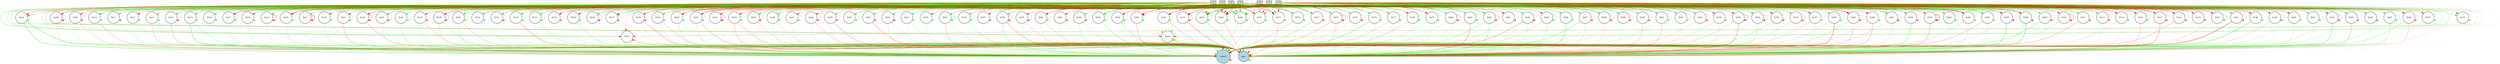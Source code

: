 digraph {
	node [fontsize=9 height=0.2 shape=circle width=0.2]
	-1 [fillcolor=lightgray shape=box style=filled]
	-2 [fillcolor=lightgray shape=box style=filled]
	-3 [fillcolor=lightgray shape=box style=filled]
	-4 [fillcolor=lightgray shape=box style=filled]
	-5 [fillcolor=lightgray shape=box style=filled]
	-6 [fillcolor=lightgray shape=box style=filled]
	-7 [fillcolor=lightgray shape=box style=filled]
	plpc [fillcolor=lightblue style=filled]
	"open%" [fillcolor=lightblue style=filled]
	8194 [fillcolor=white style=filled]
	8195 [fillcolor=white style=filled]
	8196 [fillcolor=white style=filled]
	8197 [fillcolor=white style=filled]
	8198 [fillcolor=white style=filled]
	8199 [fillcolor=white style=filled]
	8200 [fillcolor=white style=filled]
	8201 [fillcolor=white style=filled]
	8202 [fillcolor=white style=filled]
	8203 [fillcolor=white style=filled]
	8204 [fillcolor=white style=filled]
	8205 [fillcolor=white style=filled]
	8206 [fillcolor=white style=filled]
	8207 [fillcolor=white style=filled]
	8208 [fillcolor=white style=filled]
	8209 [fillcolor=white style=filled]
	8210 [fillcolor=white style=filled]
	8211 [fillcolor=white style=filled]
	8212 [fillcolor=white style=filled]
	8213 [fillcolor=white style=filled]
	8214 [fillcolor=white style=filled]
	8215 [fillcolor=white style=filled]
	8216 [fillcolor=white style=filled]
	8217 [fillcolor=white style=filled]
	8218 [fillcolor=white style=filled]
	8219 [fillcolor=white style=filled]
	8220 [fillcolor=white style=filled]
	8221 [fillcolor=white style=filled]
	8222 [fillcolor=white style=filled]
	8223 [fillcolor=white style=filled]
	8224 [fillcolor=white style=filled]
	8225 [fillcolor=white style=filled]
	8226 [fillcolor=white style=filled]
	8227 [fillcolor=white style=filled]
	8228 [fillcolor=white style=filled]
	8229 [fillcolor=white style=filled]
	8230 [fillcolor=white style=filled]
	8231 [fillcolor=white style=filled]
	8232 [fillcolor=white style=filled]
	8233 [fillcolor=white style=filled]
	8234 [fillcolor=white style=filled]
	8235 [fillcolor=white style=filled]
	8236 [fillcolor=white style=filled]
	8237 [fillcolor=white style=filled]
	8238 [fillcolor=white style=filled]
	8239 [fillcolor=white style=filled]
	8240 [fillcolor=white style=filled]
	8241 [fillcolor=white style=filled]
	8242 [fillcolor=white style=filled]
	8243 [fillcolor=white style=filled]
	8244 [fillcolor=white style=filled]
	8245 [fillcolor=white style=filled]
	8246 [fillcolor=white style=filled]
	8247 [fillcolor=white style=filled]
	8248 [fillcolor=white style=filled]
	8249 [fillcolor=white style=filled]
	8250 [fillcolor=white style=filled]
	8251 [fillcolor=white style=filled]
	8252 [fillcolor=white style=filled]
	8253 [fillcolor=white style=filled]
	8254 [fillcolor=white style=filled]
	8255 [fillcolor=white style=filled]
	8256 [fillcolor=white style=filled]
	8257 [fillcolor=white style=filled]
	8258 [fillcolor=white style=filled]
	8259 [fillcolor=white style=filled]
	8260 [fillcolor=white style=filled]
	8261 [fillcolor=white style=filled]
	8262 [fillcolor=white style=filled]
	8263 [fillcolor=white style=filled]
	8264 [fillcolor=white style=filled]
	8265 [fillcolor=white style=filled]
	8266 [fillcolor=white style=filled]
	8267 [fillcolor=white style=filled]
	8268 [fillcolor=white style=filled]
	8269 [fillcolor=white style=filled]
	8270 [fillcolor=white style=filled]
	8271 [fillcolor=white style=filled]
	8272 [fillcolor=white style=filled]
	8273 [fillcolor=white style=filled]
	8274 [fillcolor=white style=filled]
	8275 [fillcolor=white style=filled]
	8276 [fillcolor=white style=filled]
	8277 [fillcolor=white style=filled]
	8278 [fillcolor=white style=filled]
	8279 [fillcolor=white style=filled]
	8280 [fillcolor=white style=filled]
	8281 [fillcolor=white style=filled]
	8282 [fillcolor=white style=filled]
	8283 [fillcolor=white style=filled]
	8284 [fillcolor=white style=filled]
	8285 [fillcolor=white style=filled]
	8286 [fillcolor=white style=filled]
	8287 [fillcolor=white style=filled]
	8288 [fillcolor=white style=filled]
	8289 [fillcolor=white style=filled]
	8290 [fillcolor=white style=filled]
	8291 [fillcolor=white style=filled]
	8292 [fillcolor=white style=filled]
	8293 [fillcolor=white style=filled]
	8294 [fillcolor=white style=filled]
	8295 [fillcolor=white style=filled]
	8296 [fillcolor=white style=filled]
	8297 [fillcolor=white style=filled]
	8298 [fillcolor=white style=filled]
	8299 [fillcolor=white style=filled]
	8300 [fillcolor=white style=filled]
	8301 [fillcolor=white style=filled]
	8302 [fillcolor=white style=filled]
	8303 [fillcolor=white style=filled]
	8304 [fillcolor=white style=filled]
	8305 [fillcolor=white style=filled]
	8306 [fillcolor=white style=filled]
	8307 [fillcolor=white style=filled]
	8308 [fillcolor=white style=filled]
	8309 [fillcolor=white style=filled]
	8310 [fillcolor=white style=filled]
	8311 [fillcolor=white style=filled]
	8312 [fillcolor=white style=filled]
	8313 [fillcolor=white style=filled]
	8314 [fillcolor=white style=filled]
	8315 [fillcolor=white style=filled]
	8316 [fillcolor=white style=filled]
	8317 [fillcolor=white style=filled]
	8318 [fillcolor=white style=filled]
	8319 [fillcolor=white style=filled]
	8320 [fillcolor=white style=filled]
	8321 [fillcolor=white style=filled]
	-1 -> 8194 [color=green penwidth=0.27280689231243316 style=solid]
	-1 -> 8195 [color=red penwidth=0.1580315484349047 style=solid]
	-1 -> 8196 [color=red penwidth=0.7436639923075259 style=solid]
	-1 -> 8197 [color=green penwidth=0.33906538538096054 style=solid]
	-1 -> 8198 [color=green penwidth=0.7453212495632361 style=solid]
	-1 -> 8199 [color=green penwidth=0.8682687862944048 style=solid]
	-1 -> 8200 [color=green penwidth=0.5397822676933283 style=solid]
	-1 -> 8201 [color=red penwidth=0.27257141144113284 style=solid]
	-1 -> 8202 [color=red penwidth=0.558024167862359 style=solid]
	-1 -> 8203 [color=red penwidth=0.18003605967769298 style=solid]
	-1 -> 8204 [color=red penwidth=0.6853095272061938 style=solid]
	-1 -> 8205 [color=green penwidth=0.2980081275684718 style=solid]
	-1 -> 8206 [color=red penwidth=0.24751922492076087 style=solid]
	-1 -> 8207 [color=red penwidth=0.5095288319288261 style=solid]
	-1 -> 8208 [color=green penwidth=0.9845625314215649 style=solid]
	-1 -> 8209 [color=red penwidth=0.23393265411609096 style=solid]
	-1 -> 8210 [color=red penwidth=0.3153368198487112 style=solid]
	-1 -> 8211 [color=green penwidth=0.9128346378125114 style=solid]
	-1 -> 8212 [color=red penwidth=0.46666126426242793 style=solid]
	-1 -> 8213 [color=red penwidth=0.3151346752635953 style=solid]
	-1 -> 8214 [color=red penwidth=0.3406582518170075 style=solid]
	-1 -> 8215 [color=red penwidth=0.46658999003859125 style=solid]
	-1 -> 8216 [color=red penwidth=0.14845299580797927 style=solid]
	-1 -> 8217 [color=red penwidth=0.5994717397561926 style=solid]
	-1 -> 8218 [color=red penwidth=0.8808260698399106 style=solid]
	-1 -> 8219 [color=green penwidth=0.898672882785185 style=dotted]
	-1 -> 8220 [color=red penwidth=0.14124032166454192 style=solid]
	-1 -> 8221 [color=red penwidth=0.1038172501731942 style=solid]
	-1 -> 8222 [color=green penwidth=0.20615208316521638 style=dotted]
	-1 -> 8223 [color=green penwidth=0.27293037663988345 style=solid]
	-1 -> 8224 [color=red penwidth=0.3050761946629371 style=solid]
	-1 -> 8225 [color=red penwidth=0.3988400920906716 style=solid]
	-1 -> 8226 [color=red penwidth=0.3859483685073303 style=solid]
	-1 -> 8227 [color=green penwidth=0.46593487827396884 style=solid]
	-1 -> 8228 [color=green penwidth=0.9763483684358109 style=solid]
	-1 -> 8229 [color=green penwidth=0.6466105194996074 style=solid]
	-1 -> 8230 [color=red penwidth=0.3519758200591576 style=solid]
	-1 -> 8231 [color=red penwidth=1.0130972162276826 style=solid]
	-1 -> 8232 [color=red penwidth=0.40221833513032546 style=solid]
	-1 -> 8233 [color=green penwidth=0.18524230179347853 style=solid]
	-1 -> 8234 [color=red penwidth=0.10714399630002246 style=solid]
	-1 -> 8235 [color=green penwidth=0.4001044304822263 style=solid]
	-1 -> 8236 [color=red penwidth=0.12053480121881269 style=solid]
	-1 -> 8237 [color=green penwidth=0.6567941610206339 style=solid]
	-1 -> 8238 [color=green penwidth=0.14149788989139278 style=solid]
	-1 -> 8239 [color=green penwidth=0.23353144843324178 style=solid]
	-1 -> 8240 [color=green penwidth=0.21594160266349488 style=solid]
	-1 -> 8241 [color=red penwidth=0.5423588683111634 style=dotted]
	-1 -> 8242 [color=green penwidth=0.34977572193828466 style=solid]
	-1 -> 8243 [color=red penwidth=0.10674430321390949 style=solid]
	-1 -> 8245 [color=green penwidth=1.1149223110841229 style=solid]
	-1 -> 8246 [color=red penwidth=0.34702653716111986 style=solid]
	-1 -> 8247 [color=green penwidth=0.6853273488698587 style=solid]
	-1 -> 8248 [color=red penwidth=0.561954898580551 style=solid]
	-1 -> 8249 [color=red penwidth=0.21898500833138546 style=solid]
	-1 -> 8250 [color=green penwidth=0.23826702040167808 style=solid]
	-1 -> 8251 [color=green penwidth=0.13773936945421877 style=solid]
	-1 -> 8252 [color=green penwidth=0.31640694378694323 style=solid]
	-1 -> 8253 [color=green penwidth=0.12186780220389544 style=solid]
	-1 -> 8254 [color=green penwidth=0.506727756484484 style=solid]
	-1 -> 8255 [color=red penwidth=0.5353310615613542 style=solid]
	-1 -> 8256 [color=red penwidth=0.5371340186350133 style=solid]
	-1 -> 8257 [color=red penwidth=0.5279115155919556 style=solid]
	-1 -> 8258 [color=red penwidth=0.5146817103806356 style=solid]
	-1 -> 8259 [color=red penwidth=0.5030008162908876 style=solid]
	-1 -> 8260 [color=green penwidth=0.26887832244293586 style=solid]
	-1 -> 8261 [color=red penwidth=0.4626752675296122 style=dotted]
	-1 -> 8262 [color=red penwidth=0.22323354424876185 style=solid]
	-1 -> 8263 [color=green penwidth=1.8195817938244596 style=solid]
	-1 -> 8264 [color=green penwidth=0.35293622883808795 style=solid]
	-1 -> 8265 [color=red penwidth=0.17912641198974916 style=solid]
	-1 -> 8266 [color=green penwidth=0.19290450141875617 style=solid]
	-1 -> 8267 [color=red penwidth=1.45211047524041 style=solid]
	-1 -> 8268 [color=green penwidth=0.2107977677362284 style=solid]
	-1 -> 8269 [color=red penwidth=0.45924120104627586 style=solid]
	-1 -> 8270 [color=red penwidth=0.26860901204960347 style=solid]
	-1 -> 8271 [color=red penwidth=0.46519838450275575 style=solid]
	-1 -> 8272 [color=green penwidth=0.17617457344817755 style=solid]
	-1 -> 8273 [color=green penwidth=0.8571964990711338 style=solid]
	-1 -> 8274 [color=green penwidth=0.8435475788392777 style=solid]
	-1 -> 8275 [color=green penwidth=0.1921953122034375 style=solid]
	-1 -> 8276 [color=red penwidth=0.24137617287371702 style=solid]
	-1 -> 8277 [color=red penwidth=0.3836295945528434 style=solid]
	-1 -> 8278 [color=red penwidth=0.40354575088754796 style=solid]
	-1 -> 8279 [color=green penwidth=0.3634023545738534 style=solid]
	-1 -> 8280 [color=red penwidth=0.35043401129611484 style=solid]
	-1 -> 8281 [color=green penwidth=0.286814146976372 style=solid]
	-1 -> 8282 [color=red penwidth=0.5721061549341044 style=solid]
	-1 -> 8283 [color=green penwidth=0.36058259460914655 style=solid]
	-1 -> 8284 [color=green penwidth=0.14768983651948037 style=solid]
	-1 -> 8285 [color=red penwidth=0.488147677985601 style=solid]
	-1 -> 8286 [color=green penwidth=0.3025001657059171 style=solid]
	-1 -> 8287 [color=red penwidth=0.16268708875543825 style=solid]
	-1 -> 8288 [color=green penwidth=0.5535236379647884 style=solid]
	-1 -> 8289 [color=red penwidth=0.3428620638057921 style=solid]
	-1 -> 8290 [color=green penwidth=0.4240513058559925 style=solid]
	-1 -> 8291 [color=green penwidth=0.7465640224506038 style=solid]
	-1 -> 8292 [color=red penwidth=0.49541009201429353 style=solid]
	-1 -> 8293 [color=green penwidth=0.23295190514934286 style=solid]
	-1 -> 8294 [color=red penwidth=0.1951275097739465 style=solid]
	-1 -> 8295 [color=green penwidth=0.28812522932299495 style=solid]
	-1 -> 8296 [color=green penwidth=0.11950800836158489 style=solid]
	-1 -> 8297 [color=green penwidth=0.2890622964471805 style=solid]
	-1 -> 8298 [color=red penwidth=0.25607990866981456 style=solid]
	-1 -> 8299 [color=green penwidth=0.5940159364909822 style=solid]
	-1 -> 8300 [color=green penwidth=0.23048944970662083 style=solid]
	-1 -> 8301 [color=red penwidth=0.24782223826263608 style=dotted]
	-1 -> 8302 [color=red penwidth=0.8060316249719535 style=solid]
	-1 -> 8303 [color=red penwidth=0.6396254724343589 style=solid]
	-1 -> 8304 [color=green penwidth=1.181893700302598 style=dotted]
	-1 -> 8305 [color=green penwidth=0.11138121250259565 style=solid]
	-1 -> 8306 [color=green penwidth=0.17789838997007962 style=solid]
	-1 -> 8307 [color=red penwidth=0.7513471978846548 style=solid]
	-1 -> 8308 [color=green penwidth=0.4742393593955625 style=solid]
	-1 -> 8309 [color=red penwidth=0.11637333482279427 style=solid]
	-1 -> 8310 [color=green penwidth=0.41634868113692447 style=solid]
	-1 -> 8311 [color=red penwidth=0.317741075699856 style=solid]
	-1 -> 8312 [color=green penwidth=0.14075216875358285 style=solid]
	-1 -> 8313 [color=green penwidth=0.6114675748599957 style=solid]
	-1 -> 8314 [color=red penwidth=0.5846557338919129 style=solid]
	-1 -> 8315 [color=red penwidth=0.19646213150682618 style=solid]
	-1 -> 8316 [color=red penwidth=0.6953250860836588 style=dotted]
	-1 -> 8317 [color=red penwidth=0.19954559148542028 style=solid]
	-1 -> 8318 [color=green penwidth=0.38095628467622433 style=solid]
	-1 -> 8319 [color=red penwidth=0.15826020782732753 style=solid]
	-1 -> 8320 [color=red penwidth=0.5199042656912741 style=solid]
	-1 -> 8321 [color=red penwidth=0.44589914392912644 style=solid]
	-2 -> 8194 [color=green penwidth=0.37353764183002613 style=solid]
	-2 -> 8195 [color=red penwidth=0.16515486947775743 style=solid]
	-2 -> 8196 [color=red penwidth=0.12234738019565936 style=solid]
	-2 -> 8197 [color=green penwidth=1.0702684496971486 style=solid]
	-2 -> 8198 [color=red penwidth=0.4086857587133099 style=solid]
	-2 -> 8199 [color=green penwidth=0.7139092257956865 style=solid]
	-2 -> 8200 [color=green penwidth=0.40018743160342796 style=solid]
	-2 -> 8201 [color=red penwidth=0.643386807573005 style=solid]
	-2 -> 8202 [color=red penwidth=0.10732301749792184 style=solid]
	-2 -> 8203 [color=red penwidth=0.16450903817110973 style=solid]
	-2 -> 8204 [color=green penwidth=0.5649500200818482 style=solid]
	-2 -> 8205 [color=red penwidth=0.38290591247847916 style=solid]
	-2 -> 8206 [color=green penwidth=0.295497683993869 style=solid]
	-2 -> 8207 [color=green penwidth=0.4201097911884435 style=solid]
	-2 -> 8208 [color=green penwidth=0.3553939857080072 style=solid]
	-2 -> 8209 [color=green penwidth=0.2192077573411353 style=solid]
	-2 -> 8210 [color=green penwidth=1.0890802201959888 style=solid]
	-2 -> 8211 [color=green penwidth=0.41512827805964647 style=solid]
	-2 -> 8212 [color=green penwidth=0.22448640323172553 style=solid]
	-2 -> 8213 [color=red penwidth=0.11310922461382544 style=solid]
	-2 -> 8214 [color=green penwidth=0.7014392589750615 style=solid]
	-2 -> 8215 [color=green penwidth=0.5552815380912759 style=solid]
	-2 -> 8216 [color=green penwidth=0.32315068005404324 style=solid]
	-2 -> 8217 [color=green penwidth=0.4623960986394804 style=solid]
	-2 -> 8218 [color=green penwidth=0.1319626551308853 style=solid]
	-2 -> 8219 [color=red penwidth=0.19967602687937913 style=solid]
	-2 -> 8220 [color=green penwidth=0.4771956955837805 style=solid]
	-2 -> 8221 [color=red penwidth=0.6294898875174116 style=solid]
	-2 -> 8222 [color=green penwidth=0.15447378447619275 style=solid]
	-2 -> 8223 [color=red penwidth=0.3176323259834869 style=solid]
	-2 -> 8224 [color=red penwidth=0.5907039687795244 style=solid]
	-2 -> 8225 [color=red penwidth=0.1620242340092662 style=solid]
	-2 -> 8226 [color=green penwidth=0.20451265870205143 style=solid]
	-2 -> 8227 [color=green penwidth=0.1101851585186649 style=solid]
	-2 -> 8228 [color=green penwidth=0.5431019878912855 style=solid]
	-2 -> 8229 [color=red penwidth=0.527095713964951 style=solid]
	-2 -> 8230 [color=red penwidth=0.1526356501745162 style=solid]
	-2 -> 8231 [color=green penwidth=1.0811352058812544 style=solid]
	-2 -> 8232 [color=green penwidth=0.12232763199283236 style=solid]
	-2 -> 8233 [color=green penwidth=0.35731245375585075 style=dotted]
	-2 -> 8234 [color=red penwidth=0.22576485446881303 style=solid]
	-2 -> 8235 [color=red penwidth=1.0202404348886478 style=dotted]
	-2 -> 8236 [color=red penwidth=0.27560296627025693 style=solid]
	-2 -> 8237 [color=red penwidth=0.3486892925200039 style=solid]
	-2 -> 8238 [color=green penwidth=0.2127206800263884 style=solid]
	-2 -> 8239 [color=red penwidth=0.32480236817667707 style=solid]
	-2 -> 8240 [color=red penwidth=0.4015143448075231 style=solid]
	-2 -> 8241 [color=red penwidth=0.2054593566530612 style=solid]
	-2 -> 8242 [color=red penwidth=0.1192230755305107 style=solid]
	-2 -> 8243 [color=red penwidth=0.10236210961687547 style=solid]
	-2 -> 8244 [color=green penwidth=0.6802834882805834 style=solid]
	-2 -> 8245 [color=green penwidth=0.11530917164886034 style=solid]
	-2 -> 8246 [color=red penwidth=0.3450703881945688 style=solid]
	-2 -> 8247 [color=green penwidth=0.5257899833939275 style=solid]
	-2 -> 8248 [color=red penwidth=0.5764080361791115 style=solid]
	-2 -> 8249 [color=red penwidth=0.5241539288611105 style=solid]
	-2 -> 8250 [color=green penwidth=0.8523459151674753 style=solid]
	-2 -> 8251 [color=green penwidth=0.451608029123461 style=solid]
	-2 -> 8252 [color=green penwidth=0.15858020857813027 style=solid]
	-2 -> 8253 [color=red penwidth=0.5369584011744009 style=solid]
	-2 -> 8254 [color=green penwidth=0.16093682420953337 style=solid]
	-2 -> 8255 [color=green penwidth=0.3762842517898093 style=solid]
	-2 -> 8256 [color=red penwidth=0.47775410598178913 style=solid]
	-2 -> 8257 [color=red penwidth=0.16959035781190993 style=solid]
	-2 -> 8258 [color=green penwidth=0.46238441243212924 style=solid]
	-2 -> 8259 [color=red penwidth=0.28866647542625534 style=dotted]
	-2 -> 8260 [color=green penwidth=0.460837924158611 style=solid]
	-2 -> 8261 [color=red penwidth=0.11590840031993078 style=solid]
	-2 -> 8262 [color=green penwidth=0.17030620713751732 style=solid]
	-2 -> 8263 [color=green penwidth=0.5801577944997038 style=solid]
	-2 -> 8264 [color=red penwidth=0.49418269843687224 style=solid]
	-2 -> 8265 [color=green penwidth=0.35091610348639135 style=solid]
	-2 -> 8266 [color=green penwidth=0.822931317379486 style=solid]
	-2 -> 8267 [color=red penwidth=0.5842754314658432 style=solid]
	-2 -> 8268 [color=red penwidth=0.6332982454312627 style=solid]
	-2 -> 8269 [color=green penwidth=1.1106238671652755 style=solid]
	-2 -> 8270 [color=green penwidth=0.5205575657879601 style=solid]
	-2 -> 8271 [color=green penwidth=0.597356766127903 style=solid]
	-2 -> 8272 [color=green penwidth=0.4528991865962064 style=solid]
	-2 -> 8273 [color=red penwidth=0.19474862002116888 style=solid]
	-2 -> 8274 [color=red penwidth=0.22187055161619335 style=solid]
	-2 -> 8275 [color=red penwidth=0.41412028253313304 style=solid]
	-2 -> 8276 [color=green penwidth=0.11045242465750263 style=solid]
	-2 -> 8277 [color=red penwidth=0.741605411353931 style=dotted]
	-2 -> 8278 [color=green penwidth=0.3595867298772588 style=dotted]
	-2 -> 8279 [color=green penwidth=0.30096509277252315 style=solid]
	-2 -> 8280 [color=red penwidth=0.5412571116785694 style=solid]
	-2 -> 8281 [color=red penwidth=0.1926328524725705 style=solid]
	-2 -> 8282 [color=red penwidth=0.730666463859917 style=solid]
	-2 -> 8283 [color=green penwidth=0.5573255387443101 style=solid]
	-2 -> 8284 [color=green penwidth=0.18767186295365762 style=solid]
	-2 -> 8285 [color=green penwidth=0.1809516490014062 style=dotted]
	-2 -> 8286 [color=green penwidth=0.3232664917824507 style=solid]
	-2 -> 8287 [color=red penwidth=0.15384170662220267 style=solid]
	-2 -> 8288 [color=red penwidth=0.16796402791598364 style=solid]
	-2 -> 8289 [color=green penwidth=0.8870168041220119 style=solid]
	-2 -> 8290 [color=red penwidth=0.35717187748574175 style=solid]
	-2 -> 8291 [color=red penwidth=0.354526137589104 style=solid]
	-2 -> 8292 [color=red penwidth=0.932554868153719 style=solid]
	-2 -> 8293 [color=green penwidth=0.8779884153778315 style=solid]
	-2 -> 8294 [color=red penwidth=0.4706702991613182 style=solid]
	-2 -> 8295 [color=green penwidth=0.2869679292186952 style=solid]
	-2 -> 8296 [color=green penwidth=0.8163036243811291 style=solid]
	-2 -> 8297 [color=red penwidth=0.41086066178042646 style=solid]
	-2 -> 8298 [color=green penwidth=0.5293678648300377 style=solid]
	-2 -> 8299 [color=green penwidth=0.3571957384879395 style=solid]
	-2 -> 8300 [color=red penwidth=0.22831877660910482 style=solid]
	-2 -> 8301 [color=red penwidth=0.2703704131061161 style=solid]
	-2 -> 8302 [color=green penwidth=0.10278462433749323 style=solid]
	-2 -> 8303 [color=green penwidth=0.2061054928085569 style=solid]
	-2 -> 8304 [color=green penwidth=0.3511742460912959 style=solid]
	-2 -> 8305 [color=green penwidth=0.9438707743314427 style=solid]
	-2 -> 8306 [color=green penwidth=0.7180671100979023 style=solid]
	-2 -> 8307 [color=red penwidth=0.5008946912289785 style=solid]
	-2 -> 8308 [color=red penwidth=1.2512187442651603 style=solid]
	-2 -> 8309 [color=green penwidth=0.1854923790639448 style=solid]
	-2 -> 8310 [color=green penwidth=0.5417027810822292 style=solid]
	-2 -> 8311 [color=green penwidth=0.9289725127128635 style=dotted]
	-2 -> 8312 [color=green penwidth=0.2914300456545265 style=dotted]
	-2 -> 8313 [color=red penwidth=0.3316435988794011 style=solid]
	-2 -> 8314 [color=green penwidth=0.2376476709258717 style=solid]
	-2 -> 8315 [color=red penwidth=0.17648950837946942 style=solid]
	-2 -> 8316 [color=red penwidth=0.37783772190088294 style=solid]
	-2 -> 8317 [color=red penwidth=0.14250901920670622 style=solid]
	-2 -> 8318 [color=red penwidth=1.0451575254701788 style=solid]
	-2 -> 8319 [color=green penwidth=0.28459379570041377 style=solid]
	-2 -> 8320 [color=red penwidth=0.7140700570691086 style=solid]
	-2 -> 8321 [color=red penwidth=0.747197640420602 style=solid]
	-3 -> 8194 [color=red penwidth=0.5096274510200842 style=solid]
	-3 -> 8195 [color=green penwidth=0.7827123663681552 style=solid]
	-3 -> 8196 [color=green penwidth=0.444448957721835 style=solid]
	-3 -> 8197 [color=red penwidth=0.3401968721172549 style=solid]
	-3 -> 8198 [color=green penwidth=0.4495263126606108 style=solid]
	-3 -> 8199 [color=red penwidth=0.6383581511790114 style=solid]
	-3 -> 8200 [color=red penwidth=1.025400720034699 style=solid]
	-3 -> 8201 [color=green penwidth=0.11801591493275512 style=solid]
	-3 -> 8202 [color=green penwidth=0.3851400174199474 style=solid]
	-3 -> 8203 [color=red penwidth=0.7661531882292149 style=solid]
	-3 -> 8204 [color=red penwidth=0.6911742939664888 style=dotted]
	-3 -> 8205 [color=green penwidth=0.6608841171594357 style=solid]
	-3 -> 8206 [color=red penwidth=0.6440579182371826 style=solid]
	-3 -> 8207 [color=green penwidth=0.43226642791416037 style=solid]
	-3 -> 8208 [color=green penwidth=0.5093301684823383 style=solid]
	-3 -> 8209 [color=red penwidth=0.32735942764106263 style=solid]
	-3 -> 8210 [color=green penwidth=0.390361502337054 style=solid]
	-3 -> 8211 [color=green penwidth=0.3922086183941058 style=solid]
	-3 -> 8212 [color=red penwidth=0.24323391484331122 style=solid]
	-3 -> 8213 [color=green penwidth=0.4610424113511944 style=solid]
	-3 -> 8214 [color=green penwidth=0.624081113352341 style=solid]
	-3 -> 8215 [color=green penwidth=0.1053683963065856 style=solid]
	-3 -> 8216 [color=green penwidth=0.24666532755920975 style=solid]
	-3 -> 8217 [color=green penwidth=0.7753053596497678 style=solid]
	-3 -> 8218 [color=green penwidth=0.4720925483014138 style=solid]
	-3 -> 8219 [color=green penwidth=0.33281670639945743 style=solid]
	-3 -> 8220 [color=green penwidth=0.2680327942738374 style=solid]
	-3 -> 8221 [color=green penwidth=0.49701670849859836 style=solid]
	-3 -> 8222 [color=red penwidth=0.38636837230191134 style=solid]
	-3 -> 8223 [color=red penwidth=0.24754734075050042 style=solid]
	-3 -> 8224 [color=green penwidth=0.3226659602229408 style=solid]
	-3 -> 8225 [color=red penwidth=0.8289514480349456 style=solid]
	-3 -> 8226 [color=red penwidth=0.1259977496728304 style=solid]
	-3 -> 8227 [color=red penwidth=0.4755525749577608 style=solid]
	-3 -> 8228 [color=red penwidth=0.4397549687810065 style=solid]
	-3 -> 8229 [color=green penwidth=1.100006601897344 style=solid]
	-3 -> 8230 [color=green penwidth=0.2681814413777823 style=solid]
	-3 -> 8231 [color=green penwidth=0.5209790024542822 style=solid]
	-3 -> 8232 [color=green penwidth=0.7864993183694788 style=solid]
	-3 -> 8233 [color=green penwidth=0.17555373922795964 style=solid]
	-3 -> 8234 [color=red penwidth=0.35153617690143446 style=solid]
	-3 -> 8235 [color=green penwidth=0.21846343744539137 style=solid]
	-3 -> 8236 [color=red penwidth=0.1885788469080047 style=dotted]
	-3 -> 8237 [color=green penwidth=0.698461954584814 style=solid]
	-3 -> 8238 [color=green penwidth=0.17191243173933468 style=solid]
	-3 -> 8239 [color=red penwidth=0.5386717592908333 style=solid]
	-3 -> 8240 [color=green penwidth=0.12450061345974808 style=solid]
	-3 -> 8241 [color=red penwidth=0.3121804615072379 style=solid]
	-3 -> 8242 [color=green penwidth=0.22087741045220394 style=solid]
	-3 -> 8243 [color=red penwidth=0.9178255439172108 style=solid]
	-3 -> 8244 [color=green penwidth=0.21135643328100853 style=solid]
	-3 -> 8245 [color=green penwidth=0.20066035863898024 style=solid]
	-3 -> 8246 [color=red penwidth=0.5159189586837553 style=solid]
	-3 -> 8247 [color=red penwidth=0.16199167694407457 style=solid]
	-3 -> 8248 [color=green penwidth=0.35323842003164785 style=solid]
	-3 -> 8249 [color=green penwidth=0.6451975365705588 style=solid]
	-3 -> 8250 [color=green penwidth=0.7197833236824376 style=solid]
	-3 -> 8251 [color=red penwidth=0.440712494994974 style=dotted]
	-3 -> 8252 [color=green penwidth=0.2783417961417033 style=solid]
	-3 -> 8253 [color=green penwidth=0.34639164244763165 style=solid]
	-3 -> 8254 [color=green penwidth=0.239590026279831 style=solid]
	-3 -> 8255 [color=red penwidth=0.5205983376099039 style=solid]
	-3 -> 8256 [color=red penwidth=0.23306636032604724 style=solid]
	-3 -> 8257 [color=green penwidth=0.48083787266748435 style=solid]
	-3 -> 8258 [color=red penwidth=0.6792067289164851 style=solid]
	-3 -> 8259 [color=green penwidth=0.25347659717905513 style=solid]
	-3 -> 8260 [color=green penwidth=0.5455815463932263 style=solid]
	-3 -> 8261 [color=red penwidth=0.25723700778165104 style=solid]
	-3 -> 8262 [color=red penwidth=0.29369240848983197 style=solid]
	-3 -> 8263 [color=green penwidth=0.10820732201924947 style=solid]
	-3 -> 8264 [color=red penwidth=0.7663534361573175 style=solid]
	-3 -> 8265 [color=red penwidth=0.24696986946117183 style=solid]
	-3 -> 8266 [color=green penwidth=0.16751579635689792 style=solid]
	-3 -> 8267 [color=red penwidth=0.3921265819041321 style=solid]
	-3 -> 8268 [color=green penwidth=0.33429247252063155 style=solid]
	-3 -> 8269 [color=green penwidth=0.42006999328571737 style=solid]
	-3 -> 8270 [color=green penwidth=0.268030543286354 style=solid]
	-3 -> 8271 [color=red penwidth=0.4745899070601435 style=solid]
	-3 -> 8272 [color=red penwidth=0.20715909133357013 style=solid]
	-3 -> 8273 [color=red penwidth=0.10244328275142842 style=solid]
	-3 -> 8274 [color=red penwidth=0.20192387862281302 style=solid]
	-3 -> 8275 [color=green penwidth=0.622280291343414 style=solid]
	-3 -> 8276 [color=red penwidth=0.22862823603171134 style=solid]
	-3 -> 8277 [color=green penwidth=0.7523117461012513 style=solid]
	-3 -> 8278 [color=green penwidth=0.9750901803266835 style=solid]
	-3 -> 8279 [color=red penwidth=0.18959360753993493 style=solid]
	-3 -> 8280 [color=green penwidth=0.5942491269157404 style=solid]
	-3 -> 8281 [color=red penwidth=0.9198979942766516 style=solid]
	-3 -> 8282 [color=green penwidth=0.17633422543465282 style=solid]
	-3 -> 8283 [color=red penwidth=0.2485891841160354 style=dotted]
	-3 -> 8284 [color=green penwidth=0.2535697970721833 style=solid]
	-3 -> 8285 [color=red penwidth=0.1164523493601996 style=solid]
	-3 -> 8286 [color=red penwidth=0.10882580277928355 style=solid]
	-3 -> 8287 [color=green penwidth=0.3987507171479032 style=solid]
	-3 -> 8288 [color=green penwidth=1.1244822048549272 style=solid]
	-3 -> 8289 [color=green penwidth=0.10896144808366948 style=solid]
	-3 -> 8290 [color=red penwidth=0.30534517653813975 style=solid]
	-3 -> 8291 [color=red penwidth=0.6915072883150912 style=solid]
	-3 -> 8292 [color=red penwidth=0.4420302726951204 style=solid]
	-3 -> 8293 [color=green penwidth=0.14808972690022582 style=solid]
	-3 -> 8294 [color=green penwidth=0.26072880769706275 style=solid]
	-3 -> 8295 [color=green penwidth=0.2485145234670406 style=solid]
	-3 -> 8296 [color=green penwidth=0.3007833609507199 style=solid]
	-3 -> 8297 [color=green penwidth=0.8517053722166215 style=solid]
	-3 -> 8298 [color=green penwidth=0.5390976022855314 style=solid]
	-3 -> 8299 [color=red penwidth=0.5900673966071595 style=solid]
	-3 -> 8300 [color=red penwidth=0.496951416195323 style=solid]
	-3 -> 8301 [color=red penwidth=1.3073935631770182 style=solid]
	-3 -> 8302 [color=green penwidth=1.0305452634058805 style=solid]
	-3 -> 8303 [color=green penwidth=0.22799792473158337 style=solid]
	-3 -> 8304 [color=red penwidth=0.5745329954224108 style=solid]
	-3 -> 8305 [color=red penwidth=0.4585306297963254 style=solid]
	-3 -> 8306 [color=green penwidth=0.9194516424440807 style=solid]
	-3 -> 8307 [color=green penwidth=0.4546970156881549 style=solid]
	-3 -> 8308 [color=green penwidth=0.3282737502636579 style=solid]
	-3 -> 8309 [color=green penwidth=0.4372471117073099 style=solid]
	-3 -> 8310 [color=red penwidth=0.22996277061357753 style=solid]
	-3 -> 8311 [color=red penwidth=0.20366364375426943 style=solid]
	-3 -> 8312 [color=green penwidth=0.357610751196785 style=solid]
	-3 -> 8314 [color=red penwidth=0.10230582335736665 style=solid]
	-3 -> 8315 [color=red penwidth=0.27035326468939735 style=solid]
	-3 -> 8316 [color=green penwidth=0.10592374547056559 style=solid]
	-3 -> 8317 [color=red penwidth=0.48713183006365424 style=solid]
	-3 -> 8318 [color=red penwidth=0.5156329505114673 style=solid]
	-3 -> 8319 [color=red penwidth=0.5709887443151345 style=solid]
	-3 -> 8320 [color=red penwidth=0.38013396015637835 style=solid]
	-3 -> 8321 [color=green penwidth=0.27564578374591975 style=solid]
	-4 -> 8194 [color=green penwidth=0.19700131182463543 style=solid]
	-4 -> 8195 [color=green penwidth=0.16839477355472848 style=solid]
	-4 -> 8196 [color=green penwidth=0.19974905612311622 style=solid]
	-4 -> 8197 [color=green penwidth=0.7307574533036864 style=solid]
	-4 -> 8198 [color=red penwidth=0.18247468139323098 style=solid]
	-4 -> 8199 [color=green penwidth=0.35717423591522 style=solid]
	-4 -> 8200 [color=red penwidth=0.8879196890279145 style=solid]
	-4 -> 8201 [color=red penwidth=0.46104296976663894 style=solid]
	-4 -> 8202 [color=red penwidth=0.3716546129416587 style=solid]
	-4 -> 8203 [color=red penwidth=0.3677936795379 style=solid]
	-4 -> 8204 [color=red penwidth=0.3700564402220434 style=solid]
	-4 -> 8205 [color=red penwidth=0.7336447515094374 style=solid]
	-4 -> 8206 [color=green penwidth=0.9145873354795236 style=solid]
	-4 -> 8207 [color=green penwidth=0.30980705278825466 style=solid]
	-4 -> 8208 [color=red penwidth=0.3227321399311518 style=dotted]
	-4 -> 8209 [color=red penwidth=0.16329280969229065 style=solid]
	-4 -> 8210 [color=red penwidth=0.6034828725885611 style=solid]
	-4 -> 8211 [color=green penwidth=0.631727046888717 style=solid]
	-4 -> 8212 [color=red penwidth=0.4281581053076946 style=solid]
	-4 -> 8213 [color=red penwidth=0.11873392392313675 style=solid]
	-4 -> 8214 [color=green penwidth=0.6415895007673531 style=solid]
	-4 -> 8215 [color=red penwidth=0.9587145688005323 style=solid]
	-4 -> 8216 [color=red penwidth=0.2937004424928481 style=solid]
	-4 -> 8217 [color=red penwidth=0.3229258121631654 style=solid]
	-4 -> 8218 [color=red penwidth=0.6155953628626838 style=solid]
	-4 -> 8219 [color=red penwidth=0.27436576858572614 style=solid]
	-4 -> 8220 [color=red penwidth=0.28382136083321186 style=solid]
	-4 -> 8221 [color=red penwidth=0.31512461560733424 style=solid]
	-4 -> 8222 [color=green penwidth=0.2739605065787365 style=solid]
	-4 -> 8223 [color=red penwidth=0.527592468059541 style=solid]
	-4 -> 8224 [color=red penwidth=0.7638700991750405 style=solid]
	-4 -> 8225 [color=red penwidth=0.11444222799134006 style=solid]
	-4 -> 8226 [color=green penwidth=0.4209623768205045 style=solid]
	-4 -> 8227 [color=green penwidth=0.25995349694294945 style=solid]
	-4 -> 8228 [color=red penwidth=1.2044702189963634 style=solid]
	-4 -> 8229 [color=green penwidth=0.1720941849896072 style=solid]
	-4 -> 8230 [color=green penwidth=0.17215441850946342 style=solid]
	-4 -> 8231 [color=green penwidth=0.2292995355562136 style=solid]
	-4 -> 8232 [color=red penwidth=0.5516775498273561 style=solid]
	-4 -> 8233 [color=red penwidth=0.8384228603234961 style=solid]
	-4 -> 8234 [color=red penwidth=0.7154052988407312 style=solid]
	-4 -> 8235 [color=red penwidth=0.20745107544639985 style=solid]
	-4 -> 8236 [color=red penwidth=0.2633808679033035 style=solid]
	-4 -> 8237 [color=green penwidth=0.11785322676869105 style=solid]
	-4 -> 8238 [color=green penwidth=0.24527425778861714 style=solid]
	-4 -> 8239 [color=red penwidth=0.5925151677283635 style=solid]
	-4 -> 8240 [color=red penwidth=0.40272524897249773 style=solid]
	-4 -> 8241 [color=red penwidth=1.370934207875404 style=solid]
	-4 -> 8242 [color=red penwidth=0.35129136708377395 style=solid]
	-4 -> 8243 [color=red penwidth=0.2429643628220681 style=solid]
	-4 -> 8244 [color=red penwidth=0.6727656678269761 style=solid]
	-4 -> 8245 [color=red penwidth=0.33406847841589216 style=solid]
	-4 -> 8246 [color=red penwidth=0.17026054491113535 style=solid]
	-4 -> 8247 [color=red penwidth=0.28801521514608364 style=solid]
	-4 -> 8248 [color=green penwidth=0.25303813076845083 style=solid]
	-4 -> 8249 [color=red penwidth=0.18458805914109772 style=solid]
	-4 -> 8250 [color=red penwidth=0.2795156014445922 style=solid]
	-4 -> 8251 [color=green penwidth=0.2228182147937673 style=solid]
	-4 -> 8252 [color=green penwidth=0.394657257713085 style=solid]
	-4 -> 8253 [color=green penwidth=0.3307950061940308 style=solid]
	-4 -> 8254 [color=green penwidth=0.10602390613911003 style=solid]
	-4 -> 8255 [color=green penwidth=0.4251253424768432 style=solid]
	-4 -> 8256 [color=green penwidth=0.5919305675852213 style=dotted]
	-4 -> 8257 [color=green penwidth=0.2878193129132792 style=solid]
	-4 -> 8258 [color=green penwidth=0.1817821203300261 style=solid]
	-4 -> 8259 [color=red penwidth=0.10176912663699503 style=solid]
	-4 -> 8260 [color=red penwidth=0.8067970873952753 style=solid]
	-4 -> 8261 [color=red penwidth=0.45272388043727707 style=solid]
	-4 -> 8262 [color=green penwidth=0.252290328729854 style=solid]
	-4 -> 8263 [color=green penwidth=1.152604694626226 style=solid]
	-4 -> 8264 [color=red penwidth=0.18878756049869166 style=solid]
	-4 -> 8265 [color=red penwidth=0.30957646196635513 style=solid]
	-4 -> 8266 [color=red penwidth=0.5408514104867115 style=solid]
	-4 -> 8267 [color=green penwidth=0.5360986616785176 style=solid]
	-4 -> 8268 [color=red penwidth=0.29391474727047073 style=solid]
	-4 -> 8269 [color=green penwidth=0.2216573886080912 style=solid]
	-4 -> 8270 [color=red penwidth=0.9398778474251045 style=solid]
	-4 -> 8271 [color=red penwidth=0.6571694687620903 style=solid]
	-4 -> 8272 [color=red penwidth=0.1706302892107316 style=solid]
	-4 -> 8273 [color=green penwidth=0.48678359210878963 style=solid]
	-4 -> 8274 [color=red penwidth=0.2239933016373103 style=solid]
	-4 -> 8275 [color=green penwidth=0.168058901073935 style=solid]
	-4 -> 8276 [color=red penwidth=0.13328553219786232 style=solid]
	-4 -> 8277 [color=green penwidth=0.45994882974999785 style=solid]
	-4 -> 8278 [color=green penwidth=0.12308656612633372 style=solid]
	-4 -> 8279 [color=red penwidth=0.9498805636760626 style=solid]
	-4 -> 8280 [color=red penwidth=0.21885983285754185 style=solid]
	-4 -> 8281 [color=red penwidth=0.3043210326951211 style=solid]
	-4 -> 8282 [color=red penwidth=0.21870407079249057 style=solid]
	-4 -> 8283 [color=green penwidth=0.17174523010529652 style=solid]
	-4 -> 8284 [color=red penwidth=0.11371882705509946 style=solid]
	-4 -> 8285 [color=red penwidth=0.3468578892867711 style=solid]
	-4 -> 8286 [color=red penwidth=0.116798417218891 style=solid]
	-4 -> 8287 [color=green penwidth=0.12859056735237093 style=solid]
	-4 -> 8288 [color=red penwidth=0.12309319191896305 style=solid]
	-4 -> 8289 [color=green penwidth=0.8407857007632257 style=solid]
	-4 -> 8290 [color=green penwidth=0.10188161076191553 style=solid]
	-4 -> 8291 [color=green penwidth=0.6912619285908194 style=solid]
	-4 -> 8292 [color=green penwidth=0.5325223464068978 style=solid]
	-4 -> 8293 [color=green penwidth=0.3134239687158076 style=solid]
	-4 -> 8294 [color=red penwidth=0.3711355897347208 style=solid]
	-4 -> 8295 [color=red penwidth=0.6741485247118532 style=solid]
	-4 -> 8296 [color=green penwidth=0.4128600620598605 style=solid]
	-4 -> 8297 [color=green penwidth=0.7053870891272973 style=solid]
	-4 -> 8298 [color=green penwidth=0.5421647880952677 style=dotted]
	-4 -> 8299 [color=green penwidth=0.43629540688549484 style=solid]
	-4 -> 8300 [color=red penwidth=0.3407323162020949 style=solid]
	-4 -> 8301 [color=green penwidth=0.3751940518530128 style=solid]
	-4 -> 8302 [color=red penwidth=0.28665180386312283 style=solid]
	-4 -> 8303 [color=green penwidth=0.20636403950971838 style=solid]
	-4 -> 8304 [color=green penwidth=0.17025329919678522 style=solid]
	-4 -> 8305 [color=red penwidth=1.3849101109986794 style=solid]
	-4 -> 8306 [color=green penwidth=0.41541377994586615 style=solid]
	-4 -> 8307 [color=red penwidth=0.14230275231555006 style=solid]
	-4 -> 8308 [color=green penwidth=1.1710906231064167 style=solid]
	-4 -> 8309 [color=red penwidth=0.226452139382452 style=solid]
	-4 -> 8310 [color=red penwidth=0.5071169012934257 style=solid]
	-4 -> 8311 [color=red penwidth=0.4900744936170016 style=solid]
	-4 -> 8312 [color=red penwidth=0.5343579338589005 style=solid]
	-4 -> 8313 [color=green penwidth=0.4026019306324905 style=solid]
	-4 -> 8314 [color=green penwidth=0.3199130568782831 style=dotted]
	-4 -> 8315 [color=green penwidth=0.31119973167868653 style=solid]
	-4 -> 8316 [color=green penwidth=0.9714675709926334 style=solid]
	-4 -> 8317 [color=red penwidth=0.10337662092228854 style=solid]
	-4 -> 8318 [color=green penwidth=0.8191603296134828 style=solid]
	-4 -> 8319 [color=green penwidth=0.9270525896801868 style=solid]
	-4 -> 8320 [color=red penwidth=0.8984658965199043 style=solid]
	-4 -> 8321 [color=green penwidth=0.3123207837166609 style=solid]
	-5 -> 8194 [color=red penwidth=0.2728682932139196 style=solid]
	-5 -> 8195 [color=red penwidth=0.5483798993339659 style=solid]
	-5 -> 8196 [color=green penwidth=0.38090583342424766 style=solid]
	-5 -> 8197 [color=green penwidth=0.6124661790054298 style=solid]
	-5 -> 8198 [color=green penwidth=0.28007130519778156 style=solid]
	-5 -> 8199 [color=green penwidth=0.7733553747634342 style=solid]
	-5 -> 8200 [color=green penwidth=0.39256922847491116 style=solid]
	-5 -> 8201 [color=red penwidth=0.588089826884864 style=solid]
	-5 -> 8202 [color=red penwidth=0.19173802934747453 style=solid]
	-5 -> 8203 [color=green penwidth=0.9962722504277256 style=solid]
	-5 -> 8204 [color=red penwidth=1.035276714798938 style=solid]
	-5 -> 8205 [color=green penwidth=0.2426427721907043 style=solid]
	-5 -> 8206 [color=green penwidth=0.33878270018322043 style=solid]
	-5 -> 8207 [color=red penwidth=0.23423571896844864 style=solid]
	-5 -> 8208 [color=red penwidth=0.4253606703827052 style=solid]
	-5 -> 8209 [color=red penwidth=0.19668162490811655 style=solid]
	-5 -> 8210 [color=green penwidth=1.4311314379800195 style=solid]
	-5 -> 8211 [color=red penwidth=0.11182950615338492 style=solid]
	-5 -> 8212 [color=green penwidth=0.1763007988721348 style=solid]
	-5 -> 8213 [color=red penwidth=0.3499139946140085 style=solid]
	-5 -> 8214 [color=green penwidth=0.2446232956603736 style=solid]
	-5 -> 8215 [color=red penwidth=0.6796763157415829 style=solid]
	-5 -> 8216 [color=green penwidth=0.7403930898853938 style=solid]
	-5 -> 8217 [color=red penwidth=1.161293140414684 style=solid]
	-5 -> 8218 [color=green penwidth=0.8372776516007598 style=solid]
	-5 -> 8219 [color=red penwidth=0.11962647833445024 style=solid]
	-5 -> 8220 [color=green penwidth=1.1105970808380072 style=solid]
	-5 -> 8221 [color=red penwidth=0.10330934304459406 style=solid]
	-5 -> 8222 [color=red penwidth=0.1658184010987132 style=solid]
	-5 -> 8223 [color=green penwidth=0.8147550914772946 style=solid]
	-5 -> 8224 [color=green penwidth=0.1081117883386867 style=solid]
	-5 -> 8225 [color=green penwidth=0.4860049681850237 style=solid]
	-5 -> 8226 [color=green penwidth=0.5624699819227316 style=solid]
	-5 -> 8227 [color=red penwidth=0.3901186332649328 style=solid]
	-5 -> 8228 [color=red penwidth=0.22213897312459963 style=solid]
	-5 -> 8229 [color=green penwidth=0.2607330373374914 style=solid]
	-5 -> 8230 [color=red penwidth=1.0081850006032773 style=solid]
	-5 -> 8231 [color=red penwidth=0.30246719483948836 style=solid]
	-5 -> 8232 [color=red penwidth=0.5952433893930156 style=solid]
	-5 -> 8233 [color=red penwidth=0.22342859305770862 style=solid]
	-5 -> 8234 [color=red penwidth=0.6291700180876078 style=solid]
	-5 -> 8235 [color=green penwidth=0.2474358961339399 style=solid]
	-5 -> 8236 [color=green penwidth=0.23906895405426112 style=solid]
	-5 -> 8237 [color=red penwidth=0.437589949221759 style=solid]
	-5 -> 8238 [color=green penwidth=0.8764670816711916 style=dotted]
	-5 -> 8239 [color=green penwidth=0.13297106089257316 style=solid]
	-5 -> 8240 [color=red penwidth=1.183493755355711 style=solid]
	-5 -> 8241 [color=green penwidth=0.5829842995788559 style=solid]
	-5 -> 8242 [color=green penwidth=0.23885513700612626 style=solid]
	-5 -> 8243 [color=green penwidth=0.22855829950202983 style=solid]
	-5 -> 8244 [color=green penwidth=0.13364533780736393 style=solid]
	-5 -> 8245 [color=green penwidth=0.3689840963102988 style=solid]
	-5 -> 8246 [color=red penwidth=0.39060291632574295 style=solid]
	-5 -> 8247 [color=red penwidth=0.40518437935511775 style=solid]
	-5 -> 8248 [color=red penwidth=0.10250003279246225 style=solid]
	-5 -> 8249 [color=red penwidth=0.23697325137577865 style=solid]
	-5 -> 8250 [color=red penwidth=0.30135249828152033 style=solid]
	-5 -> 8251 [color=red penwidth=0.819484639872177 style=solid]
	-5 -> 8252 [color=red penwidth=0.36930457146740336 style=solid]
	-5 -> 8253 [color=green penwidth=0.4060486807186261 style=solid]
	-5 -> 8254 [color=red penwidth=0.2126981288838412 style=solid]
	-5 -> 8255 [color=red penwidth=0.3135846399863015 style=dotted]
	-5 -> 8256 [color=red penwidth=0.3474539921445282 style=solid]
	-5 -> 8257 [color=red penwidth=0.45068010246333223 style=solid]
	-5 -> 8258 [color=red penwidth=0.6454160369644837 style=solid]
	-5 -> 8259 [color=green penwidth=0.2151664180892682 style=solid]
	-5 -> 8260 [color=green penwidth=0.28610870633538293 style=solid]
	-5 -> 8261 [color=red penwidth=0.2073331770273571 style=solid]
	-5 -> 8262 [color=green penwidth=0.45836710854367824 style=solid]
	-5 -> 8263 [color=green penwidth=0.7622139150484656 style=solid]
	-5 -> 8264 [color=green penwidth=0.29390601939572314 style=solid]
	-5 -> 8265 [color=red penwidth=1.1331317601660942 style=solid]
	-5 -> 8266 [color=green penwidth=0.2544248807202346 style=solid]
	-5 -> 8267 [color=green penwidth=0.6131534067871007 style=dotted]
	-5 -> 8268 [color=red penwidth=0.6528869100668989 style=solid]
	-5 -> 8269 [color=green penwidth=0.15642228186698343 style=solid]
	-5 -> 8270 [color=red penwidth=0.2187049591828894 style=solid]
	-5 -> 8271 [color=red penwidth=0.1893816062214851 style=solid]
	-5 -> 8272 [color=red penwidth=0.9932831295299375 style=solid]
	-5 -> 8273 [color=red penwidth=0.26822363600473254 style=solid]
	-5 -> 8274 [color=red penwidth=0.5454094610587255 style=solid]
	-5 -> 8275 [color=green penwidth=0.35432537360717764 style=solid]
	-5 -> 8276 [color=red penwidth=0.25108617656971743 style=solid]
	-5 -> 8277 [color=red penwidth=0.32539880592084414 style=solid]
	-5 -> 8278 [color=green penwidth=0.2767088343078153 style=solid]
	-5 -> 8279 [color=green penwidth=0.10940016636871963 style=solid]
	-5 -> 8280 [color=green penwidth=0.10024718792895473 style=solid]
	-5 -> 8281 [color=green penwidth=0.8426739463682557 style=solid]
	-5 -> 8282 [color=green penwidth=0.5872506283762038 style=solid]
	-5 -> 8283 [color=red penwidth=0.4502566062466795 style=solid]
	-5 -> 8284 [color=green penwidth=0.8098676159376903 style=solid]
	-5 -> 8285 [color=red penwidth=0.21400698119242012 style=solid]
	-5 -> 8286 [color=green penwidth=0.17913749664158488 style=solid]
	-5 -> 8287 [color=green penwidth=0.6674812540639559 style=solid]
	-5 -> 8288 [color=red penwidth=0.505272809862479 style=solid]
	-5 -> 8289 [color=green penwidth=0.48895598181373545 style=solid]
	-5 -> 8290 [color=red penwidth=0.16458695284070163 style=solid]
	-5 -> 8291 [color=red penwidth=0.7821263326294438 style=solid]
	-5 -> 8292 [color=red penwidth=0.13000897808466488 style=solid]
	-5 -> 8293 [color=red penwidth=0.2462533221673009 style=solid]
	-5 -> 8294 [color=green penwidth=0.5944594669595565 style=solid]
	-5 -> 8295 [color=green penwidth=0.302441429435509 style=solid]
	-5 -> 8296 [color=red penwidth=0.6938007128437677 style=solid]
	-5 -> 8297 [color=red penwidth=0.22302052026119956 style=solid]
	-5 -> 8298 [color=green penwidth=0.33233781654105343 style=solid]
	-5 -> 8299 [color=green penwidth=0.7288918453188911 style=solid]
	-5 -> 8300 [color=green penwidth=0.3643543023130815 style=solid]
	-5 -> 8301 [color=green penwidth=0.1371824748285167 style=solid]
	-5 -> 8302 [color=green penwidth=0.2369557587802605 style=solid]
	-5 -> 8303 [color=red penwidth=0.2621901392399939 style=solid]
	-5 -> 8304 [color=green penwidth=0.4002605403154955 style=solid]
	-5 -> 8305 [color=red penwidth=1.0819267272962871 style=solid]
	-5 -> 8306 [color=green penwidth=0.8425611506141931 style=solid]
	-5 -> 8307 [color=green penwidth=1.2242789668208427 style=solid]
	-5 -> 8308 [color=green penwidth=0.4855244101894758 style=solid]
	-5 -> 8309 [color=green penwidth=0.30469046132425326 style=solid]
	-5 -> 8310 [color=green penwidth=0.13031205495114292 style=dotted]
	-5 -> 8311 [color=red penwidth=0.14072743856604106 style=solid]
	-5 -> 8312 [color=green penwidth=0.38641166791929005 style=solid]
	-5 -> 8313 [color=green penwidth=0.25595435208972495 style=solid]
	-5 -> 8314 [color=red penwidth=0.1360174133584934 style=solid]
	-5 -> 8315 [color=green penwidth=0.15270362870894563 style=solid]
	-5 -> 8316 [color=red penwidth=0.20857970132484488 style=solid]
	-5 -> 8317 [color=green penwidth=1.198091748250386 style=solid]
	-5 -> 8318 [color=red penwidth=0.5073669067867598 style=solid]
	-5 -> 8319 [color=red penwidth=0.5097094345658191 style=solid]
	-5 -> 8320 [color=red penwidth=0.36364761600457196 style=solid]
	-5 -> 8321 [color=red penwidth=0.3306592293246756 style=solid]
	-6 -> 8194 [color=red penwidth=0.5174760714481164 style=solid]
	-6 -> 8195 [color=green penwidth=0.6036990277801948 style=solid]
	-6 -> 8196 [color=red penwidth=0.5906468101410083 style=solid]
	-6 -> 8197 [color=green penwidth=0.5252823813252979 style=solid]
	-6 -> 8198 [color=green penwidth=0.38093038063732476 style=solid]
	-6 -> 8199 [color=red penwidth=0.16157385226831605 style=solid]
	-6 -> 8200 [color=green penwidth=0.27767714211649397 style=solid]
	-6 -> 8201 [color=red penwidth=0.23054212354422582 style=solid]
	-6 -> 8202 [color=green penwidth=0.44437133122705763 style=solid]
	-6 -> 8203 [color=green penwidth=0.5990362516007874 style=solid]
	-6 -> 8204 [color=red penwidth=0.3487432787814019 style=solid]
	-6 -> 8205 [color=green penwidth=0.6027028089507913 style=solid]
	-6 -> 8206 [color=red penwidth=0.11986234452161533 style=solid]
	-6 -> 8207 [color=red penwidth=0.23842446982323326 style=solid]
	-6 -> 8208 [color=green penwidth=0.17324073375063778 style=solid]
	-6 -> 8209 [color=red penwidth=0.23527307559160004 style=solid]
	-6 -> 8210 [color=green penwidth=0.6853569199660939 style=solid]
	-6 -> 8211 [color=green penwidth=0.29327867266906416 style=solid]
	-6 -> 8212 [color=red penwidth=0.13739955658903638 style=solid]
	-6 -> 8213 [color=green penwidth=0.14208477137034192 style=solid]
	-6 -> 8214 [color=red penwidth=0.40574573501230915 style=solid]
	-6 -> 8215 [color=red penwidth=0.18082170155980165 style=solid]
	-6 -> 8216 [color=green penwidth=0.40596253962084883 style=solid]
	-6 -> 8217 [color=red penwidth=0.10542297405457823 style=solid]
	-6 -> 8218 [color=green penwidth=0.32828776336058607 style=solid]
	-6 -> 8219 [color=green penwidth=0.2199737062846913 style=solid]
	-6 -> 8220 [color=red penwidth=0.79727315224551 style=dotted]
	-6 -> 8221 [color=green penwidth=0.3298238924535625 style=solid]
	-6 -> 8222 [color=green penwidth=0.4547678785624637 style=solid]
	-6 -> 8223 [color=green penwidth=0.3893599456243735 style=solid]
	-6 -> 8224 [color=green penwidth=0.3158914887372531 style=solid]
	-6 -> 8225 [color=red penwidth=0.9994871670615394 style=solid]
	-6 -> 8226 [color=green penwidth=0.501383948666251 style=solid]
	-6 -> 8227 [color=green penwidth=0.7644723503465816 style=solid]
	-6 -> 8228 [color=green penwidth=0.563831370665901 style=solid]
	-6 -> 8229 [color=green penwidth=0.2921504512153307 style=solid]
	-6 -> 8230 [color=green penwidth=0.14552139492039706 style=solid]
	-6 -> 8231 [color=red penwidth=0.33338857212968775 style=solid]
	-6 -> 8232 [color=red penwidth=0.1675597004448326 style=solid]
	-6 -> 8233 [color=green penwidth=0.4388714465999931 style=solid]
	-6 -> 8234 [color=red penwidth=0.8706349766053695 style=solid]
	-6 -> 8235 [color=green penwidth=0.9700280291258412 style=solid]
	-6 -> 8236 [color=red penwidth=0.8280408278523851 style=solid]
	-6 -> 8237 [color=red penwidth=0.29365036816360335 style=solid]
	-6 -> 8238 [color=green penwidth=0.6142757589891544 style=solid]
	-6 -> 8239 [color=red penwidth=0.6313373112328541 style=solid]
	-6 -> 8240 [color=red penwidth=0.533333515436724 style=solid]
	-6 -> 8241 [color=red penwidth=0.5856770276830697 style=solid]
	-6 -> 8242 [color=red penwidth=0.3343706379504545 style=solid]
	-6 -> 8243 [color=red penwidth=0.282797896832277 style=solid]
	-6 -> 8244 [color=red penwidth=0.10404962443014605 style=solid]
	-6 -> 8245 [color=green penwidth=0.1971249136591785 style=solid]
	-6 -> 8246 [color=green penwidth=0.26756167660137 style=solid]
	-6 -> 8247 [color=green penwidth=0.36011512056261497 style=solid]
	-6 -> 8248 [color=green penwidth=0.4544244066993379 style=solid]
	-6 -> 8249 [color=red penwidth=0.5361252978073272 style=solid]
	-6 -> 8250 [color=red penwidth=0.25759647360189813 style=solid]
	-6 -> 8251 [color=green penwidth=0.6500613193267746 style=solid]
	-6 -> 8252 [color=red penwidth=0.33124347855618963 style=solid]
	-6 -> 8253 [color=red penwidth=0.25128591199960937 style=solid]
	-6 -> 8254 [color=green penwidth=0.35548611714173417 style=solid]
	-6 -> 8255 [color=red penwidth=0.701542791482881 style=solid]
	-6 -> 8256 [color=red penwidth=0.2477142565980911 style=solid]
	-6 -> 8257 [color=green penwidth=0.888104640212419 style=solid]
	-6 -> 8258 [color=green penwidth=0.2964997459273544 style=solid]
	-6 -> 8259 [color=red penwidth=0.16847647188400589 style=solid]
	-6 -> 8260 [color=green penwidth=0.9677338822573469 style=solid]
	-6 -> 8261 [color=red penwidth=0.14249234515871917 style=solid]
	-6 -> 8262 [color=green penwidth=0.5922314719907574 style=solid]
	-6 -> 8263 [color=green penwidth=0.1258069062301307 style=solid]
	-6 -> 8264 [color=red penwidth=0.5242505439704798 style=solid]
	-6 -> 8265 [color=green penwidth=0.4198065986933135 style=solid]
	-6 -> 8266 [color=green penwidth=0.6723147298302914 style=solid]
	-6 -> 8267 [color=green penwidth=0.43145855768263874 style=solid]
	-6 -> 8268 [color=red penwidth=0.5270791770011929 style=dotted]
	-6 -> 8269 [color=green penwidth=0.11606790581896975 style=solid]
	-6 -> 8270 [color=green penwidth=0.13050641418450026 style=solid]
	-6 -> 8271 [color=red penwidth=0.9623415735034264 style=solid]
	-6 -> 8272 [color=green penwidth=0.6370847903348281 style=solid]
	-6 -> 8273 [color=red penwidth=0.5162032749164414 style=solid]
	-6 -> 8274 [color=red penwidth=0.2677364086889895 style=solid]
	-6 -> 8275 [color=red penwidth=0.3368920398844816 style=solid]
	-6 -> 8276 [color=green penwidth=0.21141138195060005 style=solid]
	-6 -> 8277 [color=red penwidth=0.546974938401361 style=dotted]
	-6 -> 8278 [color=red penwidth=0.1387201833632863 style=solid]
	-6 -> 8279 [color=red penwidth=0.26649611038823195 style=solid]
	-6 -> 8280 [color=green penwidth=0.752857850423082 style=solid]
	-6 -> 8281 [color=green penwidth=0.502236525693866 style=solid]
	-6 -> 8282 [color=green penwidth=0.1443703454783542 style=solid]
	-6 -> 8283 [color=red penwidth=0.18106078321730654 style=solid]
	-6 -> 8284 [color=green penwidth=0.4215312031294536 style=dotted]
	-6 -> 8285 [color=red penwidth=0.12157750794704505 style=solid]
	-6 -> 8286 [color=green penwidth=1.0943424354045315 style=solid]
	-6 -> 8287 [color=green penwidth=0.36401713971793737 style=dotted]
	-6 -> 8288 [color=red penwidth=0.5597880157756066 style=solid]
	-6 -> 8289 [color=green penwidth=0.3445234978651327 style=solid]
	-6 -> 8290 [color=green penwidth=0.31646500763116336 style=solid]
	-6 -> 8291 [color=green penwidth=0.5624557692442229 style=solid]
	-6 -> 8292 [color=red penwidth=0.2973759055027202 style=solid]
	-6 -> 8293 [color=red penwidth=0.43621505341233113 style=solid]
	-6 -> 8294 [color=green penwidth=0.2521526829096568 style=solid]
	-6 -> 8295 [color=red penwidth=0.16319622478434173 style=solid]
	-6 -> 8296 [color=red penwidth=0.9629787898363077 style=solid]
	-6 -> 8297 [color=green penwidth=0.5232946535382701 style=solid]
	-6 -> 8298 [color=green penwidth=0.11576677384282744 style=solid]
	-6 -> 8299 [color=green penwidth=0.4357407500830549 style=solid]
	-6 -> 8300 [color=green penwidth=0.4000010579482487 style=solid]
	-6 -> 8301 [color=green penwidth=0.8962036921552742 style=solid]
	-6 -> 8302 [color=red penwidth=0.8000299006855981 style=solid]
	-6 -> 8303 [color=green penwidth=0.696871461264964 style=solid]
	-6 -> 8304 [color=red penwidth=0.12039973401728574 style=solid]
	-6 -> 8305 [color=red penwidth=0.471683060179767 style=solid]
	-6 -> 8306 [color=red penwidth=0.19355110120710894 style=solid]
	-6 -> 8307 [color=green penwidth=0.8041676797841689 style=solid]
	-6 -> 8308 [color=red penwidth=0.7562126079171637 style=solid]
	-6 -> 8309 [color=red penwidth=0.26960165494393196 style=solid]
	-6 -> 8310 [color=red penwidth=0.16431770181104444 style=solid]
	-6 -> 8311 [color=green penwidth=0.6142030216853573 style=solid]
	-6 -> 8312 [color=red penwidth=0.7388766735338569 style=solid]
	-6 -> 8313 [color=green penwidth=0.28164241956843705 style=solid]
	-6 -> 8314 [color=red penwidth=0.5026860512447475 style=solid]
	-6 -> 8315 [color=green penwidth=0.3468353985972247 style=solid]
	-6 -> 8316 [color=red penwidth=0.30396168320351796 style=solid]
	-6 -> 8317 [color=red penwidth=0.75623776389036 style=solid]
	-6 -> 8318 [color=green penwidth=0.27134158466629155 style=solid]
	-6 -> 8319 [color=red penwidth=0.14071876804995442 style=solid]
	-6 -> 8320 [color=red penwidth=0.42567281670658386 style=solid]
	-6 -> 8321 [color=green penwidth=0.5829772631322077 style=solid]
	-7 -> 8194 [color=red penwidth=0.7151313315118668 style=solid]
	-7 -> 8195 [color=red penwidth=0.34445270445736165 style=solid]
	-7 -> 8196 [color=green penwidth=0.779245511579498 style=solid]
	-7 -> 8197 [color=red penwidth=0.6384347525652817 style=solid]
	-7 -> 8198 [color=red penwidth=1.1317695692171899 style=solid]
	-7 -> 8199 [color=red penwidth=0.22615595616732476 style=solid]
	-7 -> 8200 [color=red penwidth=0.22640028800956888 style=solid]
	-7 -> 8201 [color=green penwidth=0.4486616304846325 style=solid]
	-7 -> 8202 [color=red penwidth=0.4439139430257112 style=solid]
	-7 -> 8203 [color=green penwidth=0.45876154377794687 style=solid]
	-7 -> 8204 [color=green penwidth=0.7950416742899226 style=solid]
	-7 -> 8205 [color=green penwidth=0.2882832624335171 style=solid]
	-7 -> 8206 [color=red penwidth=0.7877180700512829 style=solid]
	-7 -> 8207 [color=red penwidth=0.5491114714061147 style=solid]
	-7 -> 8208 [color=red penwidth=0.5573024625033074 style=solid]
	-7 -> 8209 [color=red penwidth=0.10991832593014471 style=solid]
	-7 -> 8210 [color=green penwidth=0.2408737693689425 style=solid]
	-7 -> 8211 [color=green penwidth=0.51503804121306 style=solid]
	-7 -> 8212 [color=red penwidth=0.42519607345239097 style=solid]
	-7 -> 8213 [color=green penwidth=0.2428870963270143 style=solid]
	-7 -> 8214 [color=green penwidth=0.21452452808937575 style=solid]
	-7 -> 8215 [color=green penwidth=1.0553412477136497 style=solid]
	-7 -> 8216 [color=green penwidth=0.7694833594494425 style=solid]
	-7 -> 8217 [color=red penwidth=0.8024983246875107 style=solid]
	-7 -> 8218 [color=red penwidth=0.1284663482243167 style=solid]
	-7 -> 8219 [color=green penwidth=0.6623532907403907 style=solid]
	-7 -> 8220 [color=red penwidth=1.563092033822431 style=solid]
	-7 -> 8221 [color=green penwidth=0.9525704686035975 style=solid]
	-7 -> 8222 [color=red penwidth=0.2588046102161071 style=solid]
	-7 -> 8223 [color=red penwidth=0.23611570368648685 style=solid]
	-7 -> 8224 [color=red penwidth=0.6591602781282743 style=solid]
	-7 -> 8225 [color=green penwidth=0.7331794664573613 style=solid]
	-7 -> 8226 [color=green penwidth=0.313721258578036 style=solid]
	-7 -> 8227 [color=red penwidth=0.5462741994784067 style=solid]
	-7 -> 8228 [color=red penwidth=0.5502948508796062 style=solid]
	-7 -> 8229 [color=green penwidth=0.13723581851300207 style=solid]
	-7 -> 8230 [color=green penwidth=0.2225510578906107 style=solid]
	-7 -> 8231 [color=green penwidth=0.12487382846377827 style=solid]
	-7 -> 8232 [color=green penwidth=0.5420639590144035 style=solid]
	-7 -> 8233 [color=green penwidth=0.38352712813741996 style=solid]
	-7 -> 8234 [color=red penwidth=0.2224756165877947 style=dotted]
	-7 -> 8235 [color=red penwidth=0.42894532506576655 style=solid]
	-7 -> 8236 [color=green penwidth=0.36530920358693586 style=solid]
	-7 -> 8237 [color=green penwidth=0.1573134209262349 style=solid]
	-7 -> 8238 [color=red penwidth=0.9627574561781722 style=solid]
	-7 -> 8239 [color=green penwidth=0.3974304075280658 style=solid]
	-7 -> 8240 [color=red penwidth=0.6742995463502562 style=solid]
	-7 -> 8241 [color=red penwidth=0.5751166418037161 style=solid]
	-7 -> 8242 [color=red penwidth=0.34346251233990155 style=solid]
	-7 -> 8243 [color=red penwidth=0.18922150919072267 style=solid]
	-7 -> 8244 [color=red penwidth=0.38533932318686603 style=solid]
	-7 -> 8245 [color=green penwidth=0.5219745388718858 style=solid]
	-7 -> 8246 [color=green penwidth=0.542213401473447 style=solid]
	-7 -> 8247 [color=red penwidth=0.3387678539766642 style=solid]
	-7 -> 8248 [color=red penwidth=0.18794882489406775 style=solid]
	-7 -> 8249 [color=green penwidth=0.5564962530067327 style=solid]
	-7 -> 8250 [color=green penwidth=0.14710655816051088 style=solid]
	-7 -> 8251 [color=green penwidth=0.1309019120599357 style=dotted]
	-7 -> 8252 [color=green penwidth=0.4540560281852912 style=solid]
	-7 -> 8253 [color=green penwidth=0.48329556257967277 style=solid]
	-7 -> 8254 [color=red penwidth=0.2975015808039994 style=solid]
	-7 -> 8255 [color=green penwidth=0.6403749832415341 style=solid]
	-7 -> 8256 [color=green penwidth=0.27105443227750914 style=solid]
	-7 -> 8257 [color=red penwidth=0.22868834155341658 style=solid]
	-7 -> 8258 [color=green penwidth=0.2012084493249322 style=solid]
	-7 -> 8259 [color=red penwidth=0.18284079052910052 style=solid]
	-7 -> 8260 [color=red penwidth=0.6524374531947733 style=solid]
	-7 -> 8261 [color=red penwidth=0.20211448517170627 style=solid]
	-7 -> 8262 [color=green penwidth=0.12130919563408396 style=solid]
	-7 -> 8263 [color=green penwidth=0.3568131216867292 style=solid]
	-7 -> 8264 [color=red penwidth=0.4835622166855985 style=solid]
	-7 -> 8265 [color=red penwidth=0.2949588236227018 style=solid]
	-7 -> 8266 [color=red penwidth=0.21743719242656456 style=solid]
	-7 -> 8267 [color=green penwidth=0.36403160562652015 style=dotted]
	-7 -> 8268 [color=red penwidth=0.6304438502212454 style=solid]
	-7 -> 8269 [color=green penwidth=0.2862621701057799 style=solid]
	-7 -> 8270 [color=red penwidth=0.1368170262118511 style=solid]
	-7 -> 8271 [color=green penwidth=0.49379698735038646 style=solid]
	-7 -> 8272 [color=green penwidth=0.20886563058263263 style=solid]
	-7 -> 8273 [color=green penwidth=0.17624988041305367 style=solid]
	-7 -> 8274 [color=green penwidth=0.1731212522666884 style=solid]
	-7 -> 8275 [color=green penwidth=0.13880188278981764 style=solid]
	-7 -> 8276 [color=green penwidth=0.8580488037049198 style=solid]
	-7 -> 8277 [color=green penwidth=0.14342671158725895 style=solid]
	-7 -> 8278 [color=red penwidth=0.26806541030803915 style=solid]
	-7 -> 8279 [color=red penwidth=0.10414180585199098 style=solid]
	-7 -> 8280 [color=green penwidth=0.15139450685120442 style=solid]
	-7 -> 8281 [color=green penwidth=0.6780494223983223 style=solid]
	-7 -> 8282 [color=green penwidth=0.2802295028934296 style=solid]
	-7 -> 8283 [color=red penwidth=0.40094653507324873 style=solid]
	-7 -> 8284 [color=green penwidth=0.47540057234431754 style=solid]
	-7 -> 8285 [color=red penwidth=0.30157046702259416 style=solid]
	-7 -> 8286 [color=green penwidth=0.4898323010481128 style=solid]
	-7 -> 8287 [color=green penwidth=0.3583497839093185 style=solid]
	-7 -> 8288 [color=green penwidth=0.26660495303080456 style=solid]
	-7 -> 8289 [color=green penwidth=0.10429791931555951 style=solid]
	-7 -> 8290 [color=green penwidth=0.16214850446335674 style=solid]
	-7 -> 8291 [color=green penwidth=0.33386566399613093 style=solid]
	-7 -> 8292 [color=green penwidth=0.2853624501876879 style=solid]
	-7 -> 8293 [color=green penwidth=0.30481531647021215 style=solid]
	-7 -> 8294 [color=red penwidth=0.5782226881751416 style=solid]
	-7 -> 8295 [color=red penwidth=0.3353281462628921 style=solid]
	-7 -> 8296 [color=green penwidth=0.9039144116848387 style=solid]
	-7 -> 8297 [color=red penwidth=0.29501089317759843 style=solid]
	-7 -> 8298 [color=green penwidth=0.23771181020591056 style=solid]
	-7 -> 8299 [color=red penwidth=1.48208837503229 style=solid]
	-7 -> 8300 [color=red penwidth=0.6176026108614636 style=solid]
	-7 -> 8301 [color=green penwidth=0.6808122720835877 style=solid]
	-7 -> 8302 [color=green penwidth=0.14755053636758075 style=solid]
	-7 -> 8303 [color=red penwidth=0.35489867001635655 style=dotted]
	-7 -> 8304 [color=green penwidth=0.7764354316751633 style=solid]
	-7 -> 8305 [color=red penwidth=0.6034531195600455 style=solid]
	-7 -> 8306 [color=green penwidth=1.0955754270574036 style=solid]
	-7 -> 8307 [color=red penwidth=0.4196814365760616 style=solid]
	-7 -> 8308 [color=red penwidth=1.0523179761385295 style=solid]
	-7 -> 8309 [color=green penwidth=0.4989765982800435 style=solid]
	-7 -> 8310 [color=red penwidth=0.12493506199284546 style=solid]
	-7 -> 8311 [color=green penwidth=0.23158043445855733 style=solid]
	-7 -> 8312 [color=green penwidth=0.6603258766832061 style=solid]
	-7 -> 8313 [color=red penwidth=0.12292391135636471 style=solid]
	-7 -> 8314 [color=red penwidth=0.13295367196524172 style=dotted]
	-7 -> 8315 [color=red penwidth=0.7684048895055468 style=solid]
	-7 -> 8316 [color=red penwidth=0.450278422335219 style=solid]
	-7 -> 8317 [color=red penwidth=0.11118160111026172 style=solid]
	-7 -> 8318 [color=red penwidth=0.2039530082319613 style=solid]
	-7 -> 8319 [color=red penwidth=0.3259241744812743 style=solid]
	-7 -> 8320 [color=red penwidth=0.270618163119949 style=solid]
	-7 -> 8321 [color=green penwidth=0.1583953677251021 style=solid]
	8194 -> plpc [color=red penwidth=0.5463042192093323 style=solid]
	8194 -> "open%" [color=red penwidth=0.20688195627482808 style=solid]
	8195 -> plpc [color=red penwidth=0.22406974811986508 style=solid]
	8195 -> "open%" [color=green penwidth=0.6362446360160484 style=solid]
	8196 -> plpc [color=red penwidth=0.11929743131226536 style=solid]
	8196 -> "open%" [color=green penwidth=0.4519826526765468 style=solid]
	8197 -> plpc [color=red penwidth=0.37838237589697565 style=solid]
	8197 -> "open%" [color=red penwidth=0.38529849481917444 style=solid]
	8198 -> plpc [color=green penwidth=0.2067202576853751 style=solid]
	8198 -> "open%" [color=green penwidth=1.2223417783819546 style=solid]
	8199 -> plpc [color=green penwidth=0.2666610161387162 style=solid]
	8199 -> "open%" [color=red penwidth=0.3980124081834425 style=solid]
	8200 -> plpc [color=green penwidth=0.5870047487852588 style=solid]
	8200 -> "open%" [color=green penwidth=0.3947262547587357 style=solid]
	8201 -> plpc [color=green penwidth=0.23381383037122747 style=solid]
	8201 -> "open%" [color=green penwidth=0.23835551702732602 style=solid]
	8202 -> plpc [color=green penwidth=1.1385126940817905 style=solid]
	8202 -> "open%" [color=red penwidth=0.27208095074935806 style=solid]
	8203 -> plpc [color=red penwidth=0.6149228453838843 style=solid]
	8203 -> "open%" [color=green penwidth=0.39487705781316507 style=solid]
	8204 -> plpc [color=green penwidth=0.3466930607804305 style=solid]
	8204 -> "open%" [color=green penwidth=0.18189930444606722 style=solid]
	8205 -> plpc [color=green penwidth=0.741966079751225 style=solid]
	8205 -> "open%" [color=green penwidth=0.48654410848544993 style=solid]
	8206 -> plpc [color=red penwidth=0.3706847013611141 style=solid]
	8206 -> "open%" [color=green penwidth=0.6102111838704251 style=solid]
	8207 -> plpc [color=red penwidth=0.13879266577432403 style=solid]
	8207 -> "open%" [color=green penwidth=0.217733183667709 style=solid]
	8208 -> plpc [color=red penwidth=0.14331941709258367 style=solid]
	8208 -> "open%" [color=red penwidth=0.2684132147316974 style=solid]
	8209 -> plpc [color=red penwidth=0.40415731348830586 style=solid]
	8209 -> "open%" [color=green penwidth=0.3715044652254501 style=solid]
	8210 -> plpc [color=red penwidth=0.5461118968648037 style=solid]
	8210 -> "open%" [color=green penwidth=0.1562325421363444 style=dotted]
	8211 -> plpc [color=green penwidth=0.28047065444382513 style=solid]
	8211 -> "open%" [color=red penwidth=0.16377549731022575 style=solid]
	8212 -> plpc [color=red penwidth=0.12527386333951715 style=solid]
	8212 -> "open%" [color=green penwidth=0.31745812024146747 style=solid]
	8213 -> plpc [color=green penwidth=0.36556258800925834 style=solid]
	8213 -> "open%" [color=red penwidth=0.45333356278630177 style=solid]
	8214 -> plpc [color=red penwidth=0.2038653400828206 style=solid]
	8214 -> "open%" [color=red penwidth=0.6076239023500701 style=solid]
	8215 -> plpc [color=green penwidth=0.6551164078215562 style=solid]
	8215 -> "open%" [color=green penwidth=1.2204208222780588 style=solid]
	8216 -> plpc [color=red penwidth=0.1637942721911751 style=solid]
	8216 -> "open%" [color=green penwidth=0.2353324106048131 style=solid]
	8217 -> plpc [color=green penwidth=0.1414318832318509 style=solid]
	8217 -> "open%" [color=green penwidth=0.3105692624870857 style=solid]
	8218 -> plpc [color=red penwidth=0.1270149060792549 style=solid]
	8218 -> "open%" [color=green penwidth=0.48585617271595427 style=solid]
	8219 -> plpc [color=green penwidth=0.21884692135098463 style=solid]
	8219 -> "open%" [color=red penwidth=0.3494850149647336 style=solid]
	8220 -> plpc [color=green penwidth=0.32499412101621683 style=solid]
	8220 -> "open%" [color=red penwidth=0.3724332269996701 style=solid]
	8221 -> plpc [color=red penwidth=0.13977904020588844 style=solid]
	8221 -> "open%" [color=green penwidth=0.1506234120401845 style=solid]
	8222 -> plpc [color=green penwidth=0.45946130560532517 style=solid]
	8222 -> "open%" [color=green penwidth=0.5206323618442532 style=solid]
	8223 -> plpc [color=green penwidth=0.22906640037622877 style=solid]
	8223 -> "open%" [color=red penwidth=0.6096487089613095 style=solid]
	8224 -> plpc [color=red penwidth=0.6063636634405319 style=solid]
	8224 -> "open%" [color=red penwidth=0.28229835784051005 style=dotted]
	8225 -> plpc [color=red penwidth=0.12475053033792372 style=solid]
	8225 -> "open%" [color=red penwidth=0.30594574936163166 style=solid]
	8226 -> plpc [color=green penwidth=0.2147520085273356 style=solid]
	8226 -> "open%" [color=green penwidth=0.6062704266404301 style=solid]
	8227 -> plpc [color=red penwidth=0.42284117393917475 style=solid]
	8227 -> "open%" [color=green penwidth=0.4393027475878636 style=solid]
	8228 -> plpc [color=green penwidth=0.5817037493657244 style=solid]
	8228 -> "open%" [color=red penwidth=0.416702667635207 style=solid]
	8229 -> plpc [color=red penwidth=0.429464544007116 style=solid]
	8229 -> "open%" [color=green penwidth=0.7148608820988681 style=solid]
	8230 -> plpc [color=green penwidth=0.3768119428189327 style=solid]
	8230 -> "open%" [color=red penwidth=0.11748222169116912 style=solid]
	8231 -> plpc [color=green penwidth=0.27588639126551917 style=solid]
	8231 -> "open%" [color=green penwidth=0.2363410973536825 style=solid]
	8232 -> plpc [color=red penwidth=0.8192326832177558 style=solid]
	8232 -> "open%" [color=green penwidth=0.6192522048362956 style=dotted]
	8233 -> plpc [color=green penwidth=0.6628116552180044 style=solid]
	8233 -> "open%" [color=green penwidth=0.3395618453930449 style=solid]
	8234 -> plpc [color=green penwidth=0.2092953450220283 style=solid]
	8234 -> "open%" [color=red penwidth=0.11045105599129797 style=solid]
	8235 -> plpc [color=green penwidth=0.7104751605799313 style=solid]
	8235 -> "open%" [color=red penwidth=0.15432827433811397 style=solid]
	8236 -> plpc [color=red penwidth=0.18300773577527493 style=solid]
	8236 -> "open%" [color=green penwidth=0.10806609055677617 style=solid]
	8237 -> plpc [color=red penwidth=0.21859673166858887 style=solid]
	8237 -> "open%" [color=green penwidth=0.1555010359017499 style=solid]
	8238 -> plpc [color=red penwidth=0.7778849403974443 style=solid]
	8238 -> "open%" [color=green penwidth=0.42150735481384594 style=solid]
	8239 -> plpc [color=red penwidth=0.4884200648184376 style=solid]
	8239 -> "open%" [color=green penwidth=0.3026324704336979 style=solid]
	8240 -> plpc [color=green penwidth=0.3475348141710659 style=solid]
	8240 -> "open%" [color=green penwidth=0.6588442866079888 style=solid]
	8241 -> plpc [color=red penwidth=0.6247286466463023 style=solid]
	8241 -> "open%" [color=red penwidth=0.30741769161667143 style=solid]
	8242 -> plpc [color=green penwidth=0.13147834965836436 style=solid]
	8242 -> "open%" [color=green penwidth=0.20283272503179223 style=solid]
	8243 -> plpc [color=red penwidth=0.6194816140028736 style=solid]
	8243 -> "open%" [color=red penwidth=0.5596261909367757 style=solid]
	8244 -> plpc [color=green penwidth=1.2367135889147853 style=solid]
	8244 -> "open%" [color=green penwidth=1.199815637161425 style=solid]
	8245 -> plpc [color=red penwidth=0.3455939426373023 style=solid]
	8245 -> "open%" [color=green penwidth=0.327053447979474 style=solid]
	8246 -> plpc [color=red penwidth=0.25225310384402655 style=solid]
	8246 -> "open%" [color=green penwidth=0.5127090401122316 style=solid]
	8247 -> plpc [color=green penwidth=0.18594112180411787 style=solid]
	8247 -> "open%" [color=green penwidth=0.4334915322882753 style=solid]
	8248 -> plpc [color=red penwidth=0.47349669754410517 style=solid]
	8248 -> "open%" [color=green penwidth=0.5020774759285044 style=solid]
	8249 -> plpc [color=red penwidth=0.7181167705126562 style=solid]
	8249 -> "open%" [color=red penwidth=0.26647875764385587 style=solid]
	8250 -> plpc [color=green penwidth=0.2073622933942993 style=solid]
	8250 -> "open%" [color=green penwidth=0.24407665387584565 style=solid]
	8251 -> plpc [color=red penwidth=0.7470101523861087 style=solid]
	8251 -> "open%" [color=green penwidth=0.1319055334850362 style=solid]
	8252 -> plpc [color=green penwidth=0.3957714647509777 style=solid]
	8252 -> "open%" [color=red penwidth=0.3746221850086696 style=solid]
	8253 -> plpc [color=green penwidth=0.3403214429440342 style=solid]
	8253 -> "open%" [color=green penwidth=0.274962876210343 style=solid]
	8254 -> plpc [color=green penwidth=0.19981232291459972 style=solid]
	8254 -> "open%" [color=green penwidth=0.33306107719369776 style=solid]
	8255 -> plpc [color=green penwidth=0.4356809202535057 style=solid]
	8255 -> "open%" [color=red penwidth=0.5006251749756798 style=solid]
	8256 -> plpc [color=green penwidth=0.6022299370276697 style=solid]
	8256 -> "open%" [color=green penwidth=0.19283284883111723 style=solid]
	8257 -> plpc [color=green penwidth=0.8409658109314447 style=dotted]
	8257 -> "open%" [color=green penwidth=0.1631451184516966 style=solid]
	8258 -> plpc [color=red penwidth=0.7107121775468099 style=solid]
	8258 -> "open%" [color=green penwidth=0.7722352847917693 style=solid]
	8259 -> plpc [color=red penwidth=0.3717794444042142 style=solid]
	8259 -> "open%" [color=green penwidth=0.3540601210301224 style=solid]
	8260 -> plpc [color=red penwidth=0.44573924277302523 style=solid]
	8260 -> "open%" [color=green penwidth=0.4960012360873711 style=solid]
	8261 -> plpc [color=green penwidth=0.4373216890512136 style=solid]
	8261 -> "open%" [color=green penwidth=0.31209853268777266 style=solid]
	8262 -> plpc [color=green penwidth=0.31766674563920927 style=solid]
	8262 -> "open%" [color=green penwidth=0.6419353455135283 style=solid]
	8263 -> plpc [color=green penwidth=0.8049528076374352 style=solid]
	8263 -> "open%" [color=green penwidth=0.15225983112277264 style=solid]
	8264 -> plpc [color=green penwidth=0.8044103656323226 style=solid]
	8264 -> "open%" [color=red penwidth=0.1704493718805762 style=solid]
	8265 -> plpc [color=green penwidth=0.18322173970307498 style=dotted]
	8265 -> "open%" [color=red penwidth=0.6213835473824856 style=solid]
	8266 -> plpc [color=red penwidth=0.46668377213457646 style=solid]
	8266 -> "open%" [color=green penwidth=0.22198040310219175 style=solid]
	8267 -> plpc [color=green penwidth=1.134473042973518 style=solid]
	8267 -> "open%" [color=green penwidth=0.546027103001673 style=solid]
	8268 -> plpc [color=red penwidth=0.6007250803976002 style=solid]
	8268 -> "open%" [color=red penwidth=0.337967121192002 style=solid]
	8269 -> plpc [color=green penwidth=0.48913804462692634 style=solid]
	8269 -> "open%" [color=green penwidth=0.4716776955360844 style=solid]
	8270 -> plpc [color=red penwidth=0.3070199630818169 style=solid]
	8270 -> "open%" [color=red penwidth=0.31032976596945006 style=solid]
	8271 -> plpc [color=red penwidth=0.5269680653442625 style=solid]
	8271 -> "open%" [color=green penwidth=0.10625643339452324 style=solid]
	8272 -> plpc [color=red penwidth=0.3026898327307535 style=solid]
	8272 -> "open%" [color=red penwidth=0.5064710128954412 style=solid]
	8273 -> plpc [color=red penwidth=0.24870963258496723 style=solid]
	8273 -> "open%" [color=green penwidth=0.8042584020150246 style=solid]
	8274 -> plpc [color=red penwidth=0.43420033518113477 style=solid]
	8274 -> "open%" [color=red penwidth=0.5375510485860611 style=solid]
	8275 -> plpc [color=red penwidth=0.1322840747786988 style=solid]
	8275 -> "open%" [color=red penwidth=0.23826949318301638 style=solid]
	8276 -> plpc [color=green penwidth=0.450646751824225 style=solid]
	8276 -> "open%" [color=green penwidth=1.0147247472152512 style=solid]
	8277 -> plpc [color=green penwidth=0.3912907976344532 style=solid]
	8277 -> "open%" [color=red penwidth=0.3858456870106931 style=solid]
	8278 -> plpc [color=red penwidth=0.9073018790799244 style=dotted]
	8278 -> "open%" [color=red penwidth=0.5265157817474712 style=solid]
	8279 -> plpc [color=green penwidth=0.4072196264886233 style=solid]
	8279 -> "open%" [color=green penwidth=0.3139967160465663 style=solid]
	8280 -> plpc [color=green penwidth=0.29341083705403836 style=solid]
	8280 -> "open%" [color=green penwidth=0.4387521123701702 style=solid]
	8281 -> plpc [color=red penwidth=0.9751649962295392 style=solid]
	8281 -> "open%" [color=red penwidth=0.14200366192622915 style=solid]
	8282 -> plpc [color=green penwidth=0.919845941930217 style=solid]
	8282 -> "open%" [color=green penwidth=0.6854375556327879 style=solid]
	8283 -> plpc [color=green penwidth=0.36872636734642716 style=solid]
	8283 -> "open%" [color=red penwidth=0.26997237254871 style=solid]
	8284 -> plpc [color=green penwidth=0.5187014234893166 style=solid]
	8284 -> "open%" [color=red penwidth=0.7675675006355469 style=solid]
	8285 -> plpc [color=green penwidth=0.8024356062838699 style=solid]
	8285 -> "open%" [color=red penwidth=0.3313393922448812 style=solid]
	8286 -> plpc [color=green penwidth=1.1770424963350485 style=solid]
	8286 -> "open%" [color=red penwidth=0.2043012975833855 style=solid]
	8287 -> plpc [color=green penwidth=0.5223115672441573 style=solid]
	8287 -> "open%" [color=green penwidth=0.9787167393053767 style=solid]
	8288 -> plpc [color=red penwidth=0.26896114697951035 style=solid]
	8288 -> "open%" [color=red penwidth=0.1711383411206562 style=solid]
	8289 -> plpc [color=green penwidth=0.36180353434381896 style=solid]
	8289 -> "open%" [color=red penwidth=0.21463531518419746 style=solid]
	8290 -> plpc [color=red penwidth=0.5008243979948569 style=solid]
	8290 -> "open%" [color=red penwidth=0.10475688752245205 style=solid]
	8291 -> plpc [color=red penwidth=0.5615057492412976 style=solid]
	8291 -> "open%" [color=green penwidth=0.477509519177315 style=solid]
	8292 -> plpc [color=red penwidth=0.21440817384239036 style=solid]
	8292 -> "open%" [color=green penwidth=0.17403078127103375 style=solid]
	8293 -> plpc [color=green penwidth=0.5228114609920886 style=solid]
	8293 -> "open%" [color=red penwidth=0.3131651924135117 style=solid]
	8294 -> plpc [color=green penwidth=0.41734645097570344 style=solid]
	8294 -> "open%" [color=red penwidth=0.2786348812985778 style=solid]
	8295 -> plpc [color=red penwidth=0.9206129210992884 style=solid]
	8295 -> "open%" [color=red penwidth=0.42394232502246254 style=solid]
	8296 -> plpc [color=green penwidth=0.7417361762919922 style=solid]
	8296 -> "open%" [color=red penwidth=0.23840053435351627 style=solid]
	8297 -> plpc [color=green penwidth=0.4187278158357933 style=solid]
	8297 -> "open%" [color=red penwidth=0.6031682451011285 style=solid]
	8298 -> plpc [color=red penwidth=1.1426974318365597 style=solid]
	8298 -> "open%" [color=red penwidth=0.33192446339568155 style=solid]
	8299 -> plpc [color=red penwidth=0.5849550752115833 style=solid]
	8299 -> "open%" [color=green penwidth=0.620005420509035 style=solid]
	8300 -> plpc [color=red penwidth=0.6901509888337939 style=solid]
	8300 -> "open%" [color=red penwidth=0.2987467755752191 style=solid]
	8301 -> plpc [color=red penwidth=0.31650626260741027 style=solid]
	8301 -> "open%" [color=red penwidth=0.4133468542150318 style=solid]
	8302 -> plpc [color=green penwidth=1.1179190976398856 style=solid]
	8302 -> "open%" [color=red penwidth=0.4486536746003794 style=dotted]
	8303 -> plpc [color=red penwidth=0.7241778818281525 style=solid]
	8303 -> "open%" [color=green penwidth=0.3191620130124355 style=dotted]
	8304 -> plpc [color=red penwidth=0.1489837365326067 style=solid]
	8304 -> "open%" [color=green penwidth=0.13877850951230877 style=solid]
	8305 -> plpc [color=green penwidth=0.52826564666558 style=solid]
	8305 -> "open%" [color=green penwidth=0.6024454708174065 style=solid]
	8306 -> plpc [color=red penwidth=0.27228467620094654 style=solid]
	8306 -> "open%" [color=red penwidth=0.5587765336259297 style=solid]
	8307 -> plpc [color=green penwidth=1.2124340925304535 style=solid]
	8307 -> "open%" [color=red penwidth=0.22387550594228933 style=solid]
	8308 -> plpc [color=green penwidth=1.358524104693771 style=solid]
	8308 -> "open%" [color=green penwidth=0.23830947377818706 style=solid]
	8309 -> plpc [color=green penwidth=0.4704169876345964 style=solid]
	8309 -> "open%" [color=green penwidth=0.947300740371773 style=solid]
	8310 -> plpc [color=green penwidth=0.11351368034034393 style=solid]
	8310 -> "open%" [color=green penwidth=0.6108421989629648 style=solid]
	8311 -> plpc [color=red penwidth=0.11179464129752702 style=solid]
	8311 -> "open%" [color=red penwidth=0.6051219054175682 style=solid]
	8312 -> plpc [color=green penwidth=0.3444843959082334 style=solid]
	8312 -> "open%" [color=green penwidth=0.11655955948643544 style=solid]
	8313 -> plpc [color=red penwidth=0.10409579635724375 style=solid]
	8313 -> "open%" [color=red penwidth=0.7880430993033423 style=dotted]
	8314 -> plpc [color=red penwidth=0.22194865383503273 style=solid]
	8314 -> "open%" [color=red penwidth=0.3113266423274469 style=solid]
	8315 -> plpc [color=red penwidth=0.7986412320059583 style=solid]
	8315 -> "open%" [color=green penwidth=0.21206191760656196 style=solid]
	8316 -> plpc [color=red penwidth=0.5104565364984491 style=solid]
	8316 -> "open%" [color=red penwidth=0.19629379362573018 style=dotted]
	8317 -> plpc [color=red penwidth=0.9079788867400616 style=solid]
	8317 -> "open%" [color=red penwidth=0.1285697206822649 style=solid]
	8318 -> plpc [color=green penwidth=0.24834883009256134 style=solid]
	8318 -> "open%" [color=red penwidth=0.595334813219643 style=solid]
	8319 -> plpc [color=red penwidth=0.16657964777029743 style=solid]
	8319 -> "open%" [color=green penwidth=0.28382723547943456 style=dotted]
	8320 -> plpc [color=green penwidth=0.3215342196453925 style=solid]
	8320 -> "open%" [color=red penwidth=0.3364487515262074 style=solid]
	8321 -> plpc [color=red penwidth=0.18450654954356926 style=solid]
	8321 -> "open%" [color=red penwidth=1.2654954345652891 style=solid]
	plpc -> plpc [color=green penwidth=0.6833133986272136 style=solid]
	"open%" -> "open%" [color=red penwidth=0.3227823538522633 style=solid]
	8194 -> 8194 [color=green penwidth=0.2563126413388504 style=solid]
	8195 -> 8195 [color=red penwidth=0.41334646459250046 style=solid]
	8196 -> 8196 [color=red penwidth=0.3146081465947284 style=solid]
	8197 -> 8197 [color=green penwidth=0.3515562344399391 style=solid]
	8198 -> 8198 [color=green penwidth=0.11347997379997721 style=solid]
	8199 -> 8199 [color=red penwidth=0.37198900278362834 style=solid]
	8200 -> 8200 [color=green penwidth=0.17297203625575408 style=solid]
	8201 -> 8201 [color=green penwidth=0.2825030118003464 style=solid]
	8202 -> 8202 [color=red penwidth=0.5748572437866318 style=solid]
	8203 -> 8203 [color=red penwidth=0.23236826404423747 style=solid]
	8204 -> 8204 [color=red penwidth=0.2108175911952403 style=solid]
	8205 -> 8205 [color=green penwidth=0.3103269663639815 style=solid]
	8206 -> 8206 [color=red penwidth=0.3546371833440862 style=solid]
	8207 -> 8207 [color=green penwidth=0.2399626697752724 style=solid]
	8208 -> 8208 [color=red penwidth=0.7159143329481609 style=solid]
	8209 -> 8209 [color=red penwidth=0.232453905641499 style=solid]
	8210 -> 8210 [color=green penwidth=0.3794453057960756 style=solid]
	8211 -> 8211 [color=red penwidth=0.21807211790621886 style=solid]
	8212 -> 8212 [color=green penwidth=0.1339916348243949 style=solid]
	8213 -> 8213 [color=green penwidth=0.45930138648442853 style=solid]
	8214 -> 8214 [color=red penwidth=0.5924519274033 style=dotted]
	8215 -> 8215 [color=green penwidth=0.10191577484588604 style=solid]
	8216 -> 8216 [color=green penwidth=0.44676722286267667 style=solid]
	8217 -> 8217 [color=green penwidth=0.7603598446843624 style=solid]
	8218 -> 8218 [color=green penwidth=0.3584467215182987 style=solid]
	8219 -> 8219 [color=red penwidth=0.9240750496820279 style=solid]
	8220 -> 8220 [color=green penwidth=0.3448292737318387 style=solid]
	8221 -> 8221 [color=red penwidth=1.1733654893075567 style=solid]
	8222 -> 8222 [color=green penwidth=0.363770265427655 style=solid]
	8223 -> 8223 [color=green penwidth=0.8835935567532477 style=solid]
	8224 -> 8224 [color=red penwidth=0.6564080461815736 style=solid]
	8225 -> 8225 [color=red penwidth=0.31724033356687836 style=solid]
	8226 -> 8226 [color=green penwidth=0.3624994959897758 style=solid]
	8227 -> 8227 [color=red penwidth=0.13730057096211296 style=solid]
	8228 -> 8228 [color=red penwidth=0.6870708860174127 style=solid]
	8229 -> 8229 [color=green penwidth=0.6351252709323144 style=solid]
	8230 -> 8230 [color=green penwidth=0.17263949751847169 style=solid]
	8231 -> 8231 [color=red penwidth=0.3627511835140328 style=solid]
	8232 -> 8232 [color=green penwidth=0.4345455547241036 style=solid]
	8233 -> 8233 [color=green penwidth=0.7963696965235211 style=solid]
	8234 -> 8234 [color=red penwidth=0.16383323893407442 style=solid]
	8235 -> 8235 [color=green penwidth=0.3692672682535093 style=solid]
	8236 -> 8236 [color=red penwidth=0.5392489560512503 style=solid]
	8237 -> 8237 [color=red penwidth=0.2095714017545454 style=solid]
	8238 -> 8238 [color=red penwidth=0.23492189637175276 style=solid]
	8239 -> 8239 [color=green penwidth=0.16874176381620165 style=solid]
	8240 -> 8240 [color=green penwidth=0.14427599229607085 style=solid]
	8241 -> 8241 [color=green penwidth=0.5883467450327148 style=solid]
	8242 -> 8242 [color=red penwidth=0.731318486857769 style=solid]
	8243 -> 8243 [color=green penwidth=0.3476480303177103 style=solid]
	8244 -> 8244 [color=green penwidth=0.10497612784898043 style=solid]
	8245 -> 8245 [color=red penwidth=0.5375946826538399 style=solid]
	8246 -> 8246 [color=green penwidth=0.5703946322540827 style=solid]
	8247 -> 8247 [color=green penwidth=0.6482178436896928 style=solid]
	8248 -> 8248 [color=red penwidth=0.42746469314564106 style=solid]
	8249 -> 8249 [color=red penwidth=0.32045909637193815 style=solid]
	8250 -> 8250 [color=green penwidth=0.6220224207650286 style=solid]
	8251 -> 8251 [color=red penwidth=0.1468429442294703 style=solid]
	8252 -> 8252 [color=red penwidth=0.367310824101603 style=dotted]
	8253 -> 8253 [color=green penwidth=0.25573069142052407 style=solid]
	8254 -> 8254 [color=green penwidth=0.37233138089495443 style=solid]
	8255 -> 8255 [color=green penwidth=0.8447971690735743 style=solid]
	8256 -> 8256 [color=green penwidth=0.49509303792913073 style=solid]
	8257 -> 8257 [color=red penwidth=0.1397196136393713 style=solid]
	8258 -> 8258 [color=red penwidth=0.4811838026941031 style=solid]
	8259 -> 8259 [color=red penwidth=0.44739564875816806 style=solid]
	8260 -> 8260 [color=green penwidth=0.2109123359299186 style=solid]
	8261 -> 8261 [color=red penwidth=0.19335528503622584 style=solid]
	8262 -> 8262 [color=red penwidth=0.3883396954084317 style=solid]
	8263 -> 8263 [color=green penwidth=0.526504527649643 style=solid]
	8264 -> 8264 [color=green penwidth=0.7602790533063877 style=solid]
	8265 -> 8265 [color=green penwidth=0.1286521253603203 style=solid]
	8266 -> 8266 [color=green penwidth=0.8026581293432488 style=solid]
	8267 -> 8267 [color=green penwidth=0.7393682513003833 style=solid]
	8268 -> 8268 [color=green penwidth=0.30584792713846093 style=solid]
	8269 -> 8269 [color=green penwidth=0.7985182124436884 style=solid]
	8270 -> 8270 [color=green penwidth=0.3922503674660336 style=dotted]
	8271 -> 8271 [color=green penwidth=0.1755371299813649 style=solid]
	8272 -> 8272 [color=green penwidth=0.1621880866768748 style=solid]
	8273 -> 8273 [color=red penwidth=0.12947900443123558 style=solid]
	8274 -> 8274 [color=red penwidth=0.8574265529479543 style=solid]
	8275 -> 8275 [color=red penwidth=0.3822315512727319 style=solid]
	8276 -> 8276 [color=green penwidth=0.16310447313036963 style=solid]
	8277 -> 8277 [color=green penwidth=0.6869142006351197 style=solid]
	8278 -> 8278 [color=green penwidth=0.6217256669155157 style=solid]
	8279 -> 8279 [color=green penwidth=0.27162585326713196 style=solid]
	8280 -> 8280 [color=red penwidth=0.5694323493543952 style=solid]
	8281 -> 8281 [color=green penwidth=0.8174534813033604 style=solid]
	8282 -> 8282 [color=red penwidth=0.5358753288047714 style=solid]
	8283 -> 8283 [color=red penwidth=0.2696606643900282 style=solid]
	8284 -> 8284 [color=red penwidth=0.32985174405071627 style=solid]
	8285 -> 8285 [color=green penwidth=0.8645601424209045 style=solid]
	8286 -> 8286 [color=green penwidth=0.1733451234536112 style=solid]
	8287 -> 8287 [color=red penwidth=0.3018284735655654 style=solid]
	8288 -> 8288 [color=red penwidth=0.46332844522121786 style=solid]
	8289 -> 8289 [color=red penwidth=0.30234575117561446 style=solid]
	8290 -> 8290 [color=red penwidth=0.31880926501328233 style=solid]
	8291 -> 8291 [color=green penwidth=0.18271426834663024 style=solid]
	8292 -> 8292 [color=green penwidth=0.5263525635796888 style=solid]
	8293 -> 8293 [color=red penwidth=0.3247838961764543 style=solid]
	8294 -> 8294 [color=green penwidth=0.4340303422269304 style=solid]
	8295 -> 8295 [color=red penwidth=0.8559146914776917 style=solid]
	8296 -> 8296 [color=red penwidth=0.5162793093203019 style=solid]
	8297 -> 8297 [color=red penwidth=0.35286154808153425 style=solid]
	8298 -> 8298 [color=green penwidth=0.40754083531741736 style=solid]
	8299 -> 8299 [color=red penwidth=0.3799607656634505 style=solid]
	8300 -> 8300 [color=green penwidth=0.2636221057512833 style=solid]
	8301 -> 8301 [color=red penwidth=0.3275376379210979 style=solid]
	8302 -> 8302 [color=red penwidth=0.2823743962694574 style=solid]
	8303 -> 8303 [color=red penwidth=1.59647424812515 style=solid]
	8304 -> 8304 [color=green penwidth=0.5802958308392137 style=solid]
	8305 -> 8305 [color=green penwidth=0.4753038252400491 style=solid]
	8306 -> 8306 [color=green penwidth=0.1981829430501329 style=solid]
	8307 -> 8307 [color=red penwidth=0.2793139506181921 style=solid]
	8308 -> 8308 [color=red penwidth=0.18103329380511918 style=solid]
	8309 -> 8309 [color=red penwidth=0.5414045462726625 style=solid]
	8310 -> 8310 [color=red penwidth=0.7676976248218624 style=solid]
	8311 -> 8311 [color=red penwidth=0.1465716308799189 style=solid]
	8312 -> 8312 [color=red penwidth=0.39091022742938897 style=solid]
	8313 -> 8313 [color=green penwidth=0.4316436591902587 style=solid]
	8314 -> 8314 [color=green penwidth=0.10677497266652076 style=solid]
	8315 -> 8315 [color=red penwidth=0.5815829383899634 style=solid]
	8316 -> 8316 [color=green penwidth=0.5708366029193822 style=solid]
	8317 -> 8317 [color=red penwidth=0.45463130975398636 style=solid]
	8318 -> 8318 [color=red penwidth=0.29752886455760347 style=solid]
	8319 -> 8319 [color=red penwidth=0.10824940831332254 style=solid]
	8320 -> 8320 [color=green penwidth=0.9343920497453043 style=solid]
	8321 -> 8321 [color=red penwidth=0.37527960455066456 style=solid]
	8315 -> 8266 [color=green penwidth=0.12273277297355467 style=solid]
	8215 -> 8297 [color=red penwidth=0.2843132917856248 style=solid]
}
